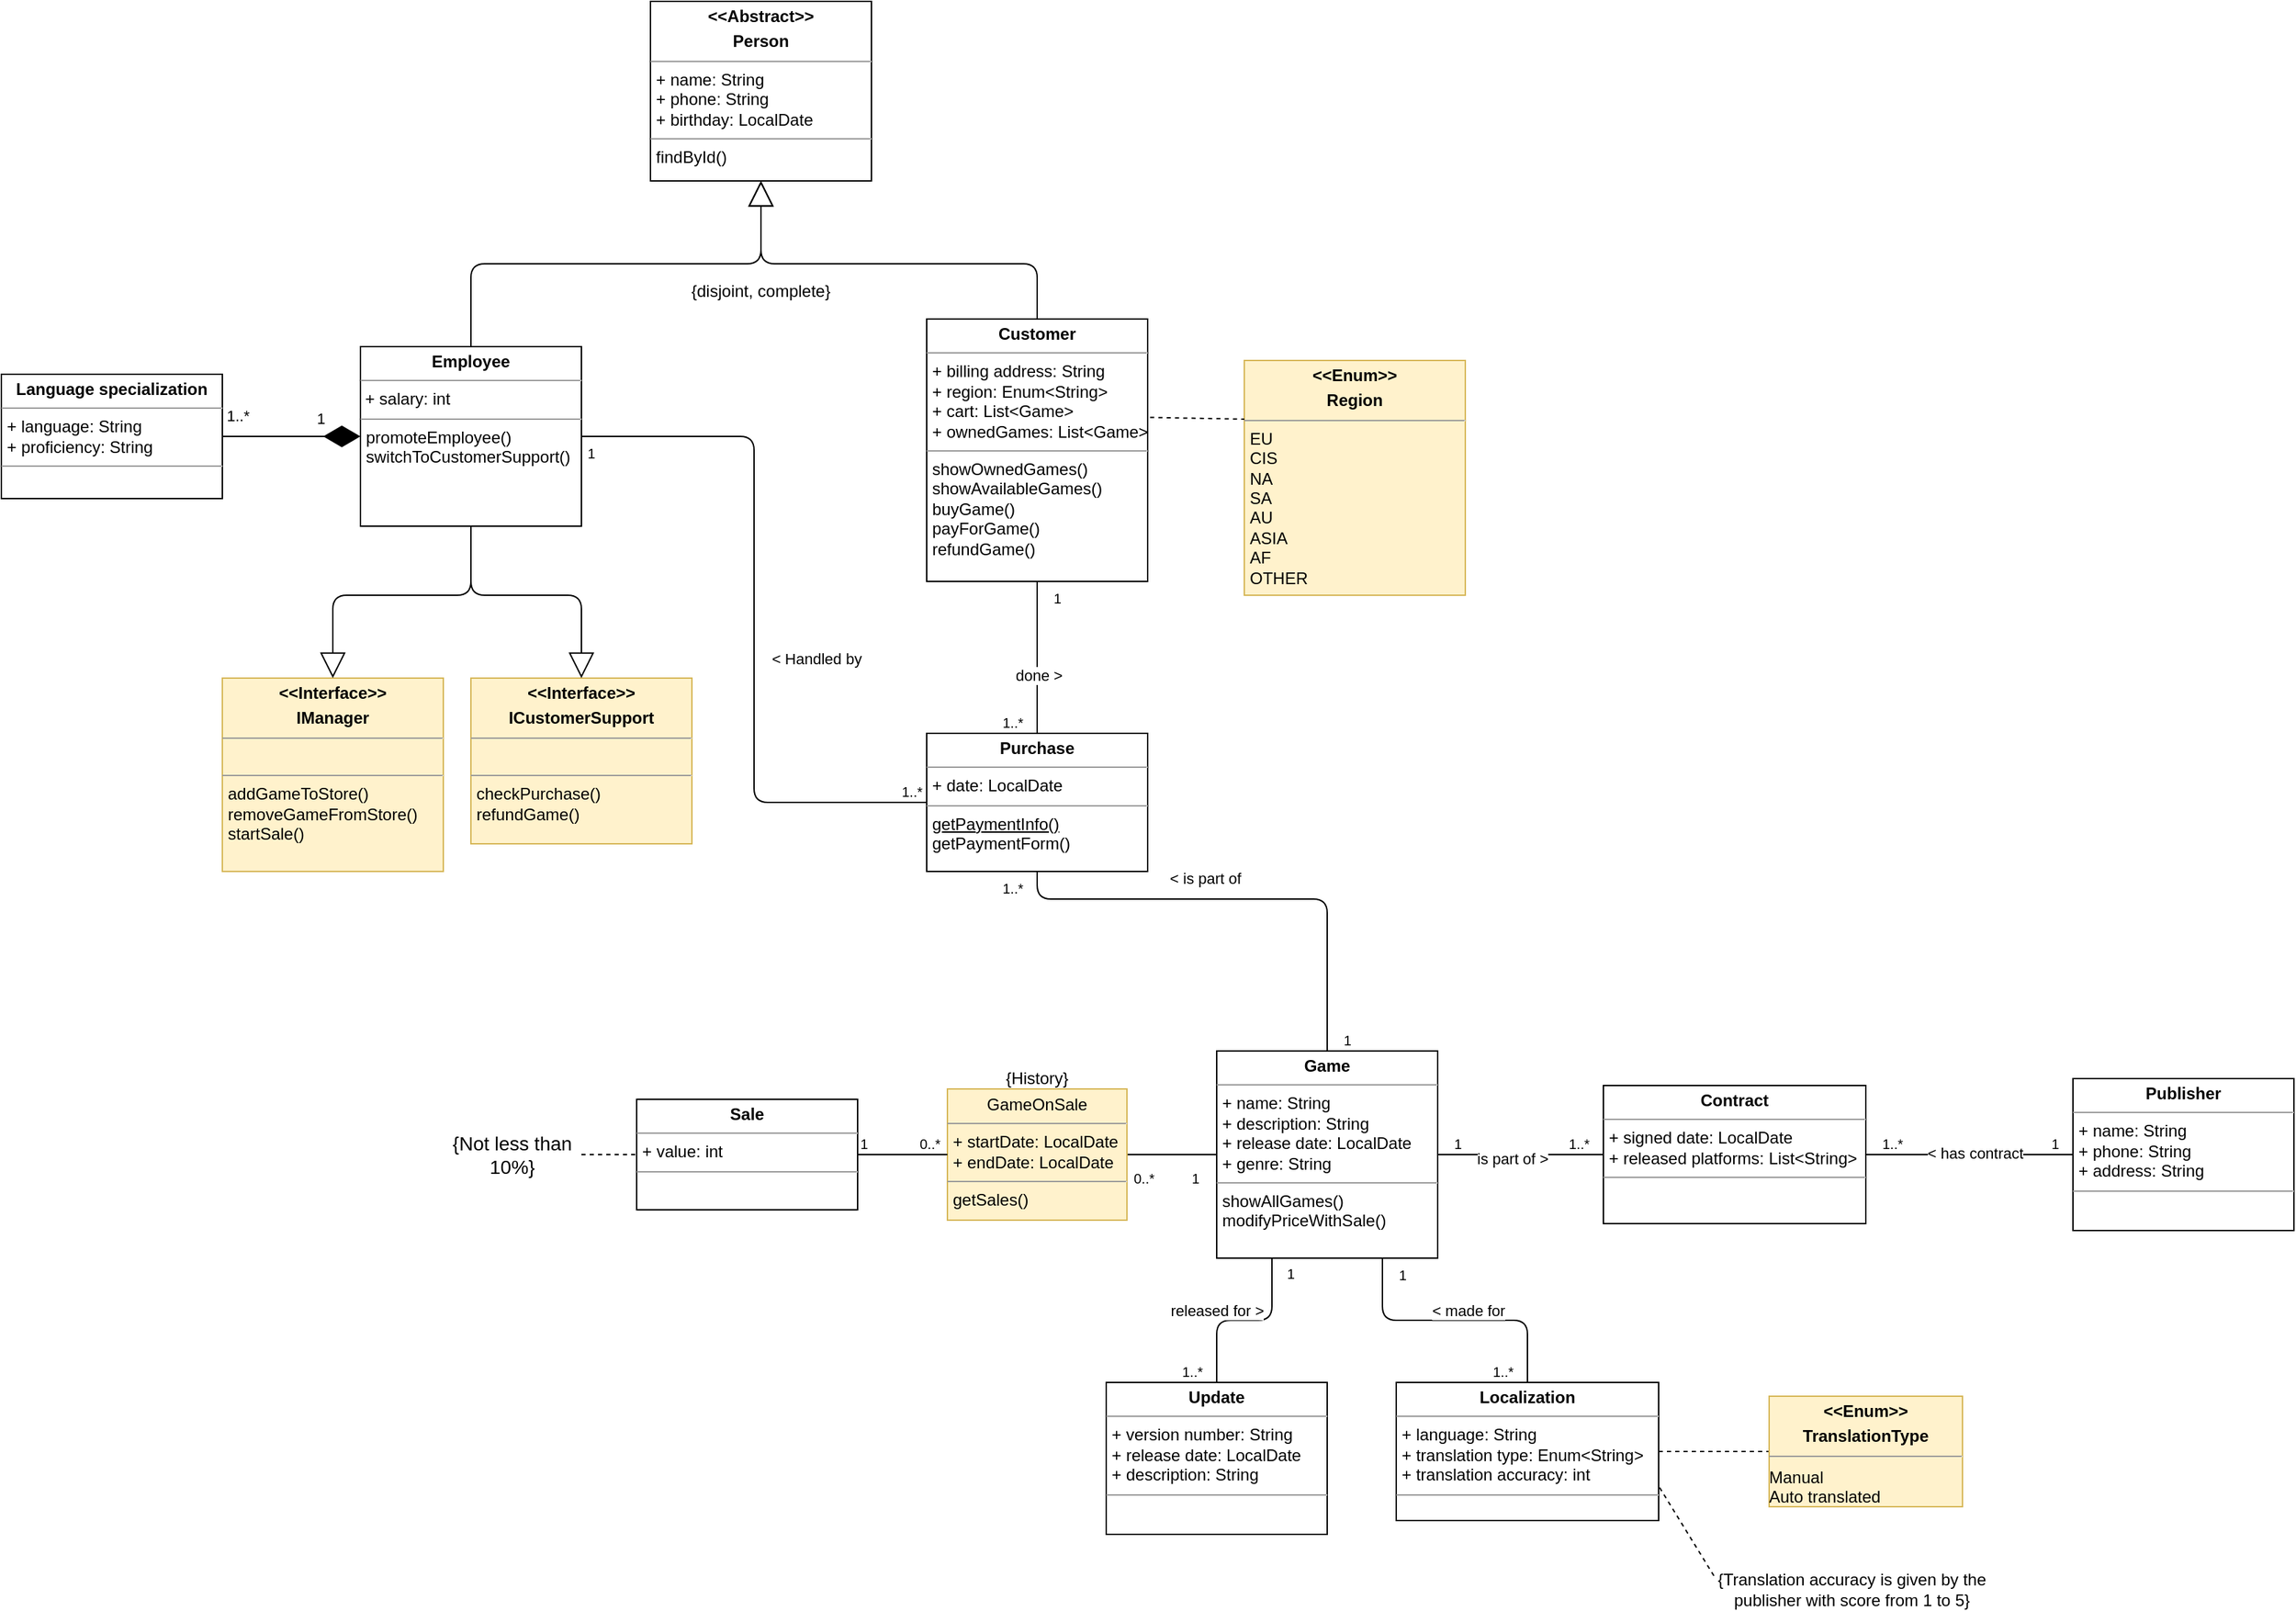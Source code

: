 <mxfile version="13.2.4" type="device" pages="10"><diagram id="7zTMk7gzY75FaHCAwiW1" name="Page-1"><mxGraphModel dx="2646" dy="1974" grid="1" gridSize="10" guides="1" tooltips="1" connect="1" arrows="1" fold="1" page="1" pageScale="1" pageWidth="850" pageHeight="1100" math="0" shadow="0"><root><mxCell id="0"/><mxCell id="1" parent="0"/><mxCell id="VbmOvjXwfbucUHMFfEOh-1" value="&lt;p style=&quot;margin: 0px ; margin-top: 4px ; text-align: center&quot;&gt;&lt;b&gt;Employee&lt;/b&gt;&lt;br&gt;&lt;/p&gt;&lt;hr size=&quot;1&quot;&gt;&lt;p style=&quot;margin: 0px ; margin-left: 4px&quot;&gt;&lt;/p&gt;&amp;nbsp;+ salary: int&lt;br&gt;&lt;hr size=&quot;1&quot;&gt;&lt;p style=&quot;margin: 0px ; margin-left: 4px&quot;&gt;&lt;span&gt;promoteEmployee()&lt;/span&gt;&lt;br&gt;&lt;/p&gt;&lt;p style=&quot;margin: 0px ; margin-left: 4px&quot;&gt;switchToCustomerSupport()&lt;/p&gt;" style="verticalAlign=top;align=left;overflow=fill;fontSize=12;fontFamily=Helvetica;html=1;" parent="1" vertex="1"><mxGeometry x="-520" y="60" width="160" height="130" as="geometry"/></mxCell><mxCell id="VbmOvjXwfbucUHMFfEOh-2" value="&lt;p style=&quot;margin: 0px ; margin-top: 4px ; text-align: center&quot;&gt;&lt;b&gt;&amp;lt;&amp;lt;Interface&amp;gt;&amp;gt;&lt;/b&gt;&lt;/p&gt;&lt;p style=&quot;margin: 0px ; margin-top: 4px ; text-align: center&quot;&gt;&lt;b&gt;IManager&lt;/b&gt;&lt;/p&gt;&lt;hr size=&quot;1&quot;&gt;&lt;p style=&quot;margin: 0px ; margin-left: 4px&quot;&gt;&lt;br&gt;&lt;/p&gt;&lt;hr size=&quot;1&quot;&gt;&lt;p style=&quot;margin: 0px ; margin-left: 4px&quot;&gt;addGameToStore()&lt;/p&gt;&lt;p style=&quot;margin: 0px ; margin-left: 4px&quot;&gt;removeGameFromStore()&lt;/p&gt;&lt;p style=&quot;margin: 0px ; margin-left: 4px&quot;&gt;startSale()&lt;/p&gt;" style="verticalAlign=top;align=left;overflow=fill;fontSize=12;fontFamily=Helvetica;html=1;fillColor=#fff2cc;strokeColor=#d6b656;" parent="1" vertex="1"><mxGeometry x="-620" y="300" width="160" height="140" as="geometry"/></mxCell><mxCell id="VbmOvjXwfbucUHMFfEOh-3" value="&lt;p style=&quot;margin: 0px ; margin-top: 4px ; text-align: center&quot;&gt;&lt;b&gt;&amp;lt;&amp;lt;Interface&amp;gt;&amp;gt;&lt;/b&gt;&lt;/p&gt;&lt;p style=&quot;margin: 0px ; margin-top: 4px ; text-align: center&quot;&gt;&lt;b&gt;ICustomerSupport&lt;/b&gt;&lt;/p&gt;&lt;hr size=&quot;1&quot;&gt;&lt;p style=&quot;margin: 0px ; margin-left: 4px&quot;&gt;&lt;br&gt;&lt;/p&gt;&lt;hr size=&quot;1&quot;&gt;&lt;p style=&quot;margin: 0px ; margin-left: 4px&quot;&gt;checkPurchase()&lt;/p&gt;&lt;p style=&quot;margin: 0px ; margin-left: 4px&quot;&gt;refundGame()&lt;/p&gt;" style="verticalAlign=top;align=left;overflow=fill;fontSize=12;fontFamily=Helvetica;html=1;fillColor=#fff2cc;strokeColor=#d6b656;" parent="1" vertex="1"><mxGeometry x="-440" y="300" width="160" height="120" as="geometry"/></mxCell><mxCell id="VbmOvjXwfbucUHMFfEOh-4" value="&lt;p style=&quot;margin: 0px ; margin-top: 4px ; text-align: center&quot;&gt;&lt;b&gt;Language specialization&lt;/b&gt;&lt;/p&gt;&lt;hr size=&quot;1&quot;&gt;&lt;p style=&quot;margin: 0px ; margin-left: 4px&quot;&gt;+ language: String&lt;/p&gt;&lt;p style=&quot;margin: 0px ; margin-left: 4px&quot;&gt;+ proficiency: String&amp;nbsp;&lt;/p&gt;&lt;hr size=&quot;1&quot;&gt;&lt;p style=&quot;margin: 0px ; margin-left: 4px&quot;&gt;&lt;br&gt;&lt;/p&gt;" style="verticalAlign=top;align=left;overflow=fill;fontSize=12;fontFamily=Helvetica;html=1;" parent="1" vertex="1"><mxGeometry x="-780" y="80" width="160" height="90" as="geometry"/></mxCell><mxCell id="VbmOvjXwfbucUHMFfEOh-5" value="&lt;p style=&quot;margin: 0px ; margin-top: 4px ; text-align: center&quot;&gt;&lt;b&gt;Game&lt;/b&gt;&lt;/p&gt;&lt;hr size=&quot;1&quot;&gt;&lt;p style=&quot;margin: 0px ; margin-left: 4px&quot;&gt;+ name: String&lt;/p&gt;&lt;p style=&quot;margin: 0px ; margin-left: 4px&quot;&gt;+ description: String&lt;/p&gt;&lt;p style=&quot;margin: 0px ; margin-left: 4px&quot;&gt;+ release date: LocalDate&lt;/p&gt;&lt;p style=&quot;margin: 0px ; margin-left: 4px&quot;&gt;+ genre: String&lt;/p&gt;&lt;hr size=&quot;1&quot;&gt;&lt;p style=&quot;margin: 0px ; margin-left: 4px&quot;&gt;showAllGames()&lt;/p&gt;&lt;p style=&quot;margin: 0px ; margin-left: 4px&quot;&gt;modifyPriceWithSale()&lt;/p&gt;" style="verticalAlign=top;align=left;overflow=fill;fontSize=12;fontFamily=Helvetica;html=1;" parent="1" vertex="1"><mxGeometry x="100" y="570" width="160" height="150" as="geometry"/></mxCell><mxCell id="VbmOvjXwfbucUHMFfEOh-6" value="&lt;p style=&quot;margin: 0px ; margin-top: 4px ; text-align: center&quot;&gt;&lt;b&gt;Update&lt;/b&gt;&lt;/p&gt;&lt;hr size=&quot;1&quot;&gt;&lt;p style=&quot;margin: 0px ; margin-left: 4px&quot;&gt;+ version number: String&lt;/p&gt;&lt;p style=&quot;margin: 0px ; margin-left: 4px&quot;&gt;+ release date: LocalDate&lt;/p&gt;&lt;p style=&quot;margin: 0px ; margin-left: 4px&quot;&gt;+ description: String&lt;/p&gt;&lt;hr size=&quot;1&quot;&gt;&lt;p style=&quot;margin: 0px ; margin-left: 4px&quot;&gt;&lt;br&gt;&lt;/p&gt;" style="verticalAlign=top;align=left;overflow=fill;fontSize=12;fontFamily=Helvetica;html=1;" parent="1" vertex="1"><mxGeometry x="20" y="810" width="160" height="110" as="geometry"/></mxCell><mxCell id="VbmOvjXwfbucUHMFfEOh-7" value="&lt;p style=&quot;margin: 0px ; margin-top: 4px ; text-align: center&quot;&gt;&lt;b&gt;Contract&lt;/b&gt;&lt;/p&gt;&lt;hr size=&quot;1&quot;&gt;&lt;p style=&quot;margin: 0px ; margin-left: 4px&quot;&gt;+ signed date: LocalDate&lt;/p&gt;&lt;p style=&quot;margin: 0px ; margin-left: 4px&quot;&gt;+ released platforms: List&amp;lt;String&amp;gt;&lt;/p&gt;&lt;hr size=&quot;1&quot;&gt;&lt;p style=&quot;margin: 0px ; margin-left: 4px&quot;&gt;&lt;br&gt;&lt;/p&gt;" style="verticalAlign=top;align=left;overflow=fill;fontSize=12;fontFamily=Helvetica;html=1;" parent="1" vertex="1"><mxGeometry x="380" y="595" width="190" height="100" as="geometry"/></mxCell><mxCell id="VbmOvjXwfbucUHMFfEOh-8" value="&lt;p style=&quot;margin: 0px ; margin-top: 4px ; text-align: center&quot;&gt;&lt;b&gt;Localization&lt;/b&gt;&lt;/p&gt;&lt;hr size=&quot;1&quot;&gt;&lt;p style=&quot;margin: 0px ; margin-left: 4px&quot;&gt;+ language: String&lt;/p&gt;&lt;p style=&quot;margin: 0px ; margin-left: 4px&quot;&gt;+ translation type: Enum&amp;lt;String&amp;gt;&lt;/p&gt;&lt;p style=&quot;margin: 0px ; margin-left: 4px&quot;&gt;+ translation accuracy: int&lt;/p&gt;&lt;hr size=&quot;1&quot;&gt;&lt;p style=&quot;margin: 0px ; margin-left: 4px&quot;&gt;&lt;br&gt;&lt;/p&gt;" style="verticalAlign=top;align=left;overflow=fill;fontSize=12;fontFamily=Helvetica;html=1;" parent="1" vertex="1"><mxGeometry x="230" y="810" width="190" height="100" as="geometry"/></mxCell><mxCell id="VbmOvjXwfbucUHMFfEOh-9" value="&lt;p style=&quot;margin: 0px ; margin-top: 4px ; text-align: center&quot;&gt;&lt;b&gt;&amp;lt;&amp;lt;Abstract&amp;gt;&amp;gt;&lt;/b&gt;&lt;/p&gt;&lt;p style=&quot;margin: 0px ; margin-top: 4px ; text-align: center&quot;&gt;&lt;b&gt;Person&lt;/b&gt;&lt;/p&gt;&lt;hr size=&quot;1&quot;&gt;&lt;p style=&quot;margin: 0px 0px 0px 4px&quot;&gt;+ name: String&lt;/p&gt;&lt;p style=&quot;margin: 0px 0px 0px 4px&quot;&gt;+ phone: String&lt;/p&gt;&lt;p style=&quot;margin: 0px 0px 0px 4px&quot;&gt;+ birthday: LocalDate&lt;/p&gt;&lt;hr size=&quot;1&quot;&gt;&lt;p style=&quot;margin: 0px ; margin-left: 4px&quot;&gt;findById()&lt;/p&gt;" style="verticalAlign=top;align=left;overflow=fill;fontSize=12;fontFamily=Helvetica;html=1;" parent="1" vertex="1"><mxGeometry x="-310" y="-190" width="160" height="130" as="geometry"/></mxCell><mxCell id="VbmOvjXwfbucUHMFfEOh-10" value="&lt;p style=&quot;margin: 0px ; margin-top: 4px ; text-align: center&quot;&gt;&lt;b&gt;Customer&lt;/b&gt;&lt;/p&gt;&lt;hr size=&quot;1&quot;&gt;&lt;p style=&quot;margin: 0px ; margin-left: 4px&quot;&gt;+ billing address: String&lt;/p&gt;&lt;p style=&quot;margin: 0px ; margin-left: 4px&quot;&gt;+ region: Enum&amp;lt;String&amp;gt;&lt;/p&gt;&lt;p style=&quot;margin: 0px ; margin-left: 4px&quot;&gt;+ cart: List&amp;lt;Game&amp;gt;&lt;/p&gt;&lt;p style=&quot;margin: 0px ; margin-left: 4px&quot;&gt;+ ownedGames: List&amp;lt;Game&amp;gt;&lt;/p&gt;&lt;hr size=&quot;1&quot;&gt;&lt;p style=&quot;margin: 0px ; margin-left: 4px&quot;&gt;&lt;span&gt;showOwnedGames()&lt;/span&gt;&lt;br&gt;&lt;/p&gt;&lt;p style=&quot;margin: 0px ; margin-left: 4px&quot;&gt;&lt;span&gt;showAvailableGames()&lt;/span&gt;&lt;/p&gt;&lt;p style=&quot;margin: 0px ; margin-left: 4px&quot;&gt;buyGame()&lt;/p&gt;&lt;p style=&quot;margin: 0px ; margin-left: 4px&quot;&gt;payForGame()&lt;/p&gt;&lt;p style=&quot;margin: 0px ; margin-left: 4px&quot;&gt;refundGame()&lt;/p&gt;" style="verticalAlign=top;align=left;overflow=fill;fontSize=12;fontFamily=Helvetica;html=1;" parent="1" vertex="1"><mxGeometry x="-110" y="40" width="160" height="190" as="geometry"/></mxCell><mxCell id="VbmOvjXwfbucUHMFfEOh-11" value="&lt;p style=&quot;margin: 0px ; margin-top: 4px ; text-align: center&quot;&gt;&lt;b&gt;Purchase&lt;/b&gt;&lt;/p&gt;&lt;hr size=&quot;1&quot;&gt;&lt;p style=&quot;margin: 0px ; margin-left: 4px&quot;&gt;+ date: LocalDate&lt;/p&gt;&lt;hr size=&quot;1&quot;&gt;&lt;p style=&quot;margin: 0px ; margin-left: 4px&quot;&gt;&lt;u&gt;getPaymentInfo()&lt;/u&gt;&lt;/p&gt;&lt;p style=&quot;margin: 0px 0px 0px 4px&quot;&gt;getPaymentForm()&lt;/p&gt;" style="verticalAlign=top;align=left;overflow=fill;fontSize=12;fontFamily=Helvetica;html=1;" parent="1" vertex="1"><mxGeometry x="-110" y="340" width="160" height="100" as="geometry"/></mxCell><mxCell id="VbmOvjXwfbucUHMFfEOh-12" value="" style="endArrow=none;html=1;edgeStyle=orthogonalEdgeStyle;exitX=0.75;exitY=1;exitDx=0;exitDy=0;entryX=0.5;entryY=0;entryDx=0;entryDy=0;" parent="1" source="VbmOvjXwfbucUHMFfEOh-5" target="VbmOvjXwfbucUHMFfEOh-8" edge="1"><mxGeometry relative="1" as="geometry"><mxPoint x="690" y="390" as="sourcePoint"/><mxPoint x="690" y="605" as="targetPoint"/></mxGeometry></mxCell><mxCell id="VbmOvjXwfbucUHMFfEOh-13" value="1" style="resizable=0;html=1;align=left;verticalAlign=bottom;labelBackgroundColor=#ffffff;fontSize=10;" parent="VbmOvjXwfbucUHMFfEOh-12" connectable="0" vertex="1"><mxGeometry x="-1" relative="1" as="geometry"><mxPoint x="10" y="20" as="offset"/></mxGeometry></mxCell><mxCell id="VbmOvjXwfbucUHMFfEOh-14" value="1..*" style="resizable=0;html=1;align=right;verticalAlign=bottom;labelBackgroundColor=#ffffff;fontSize=10;" parent="VbmOvjXwfbucUHMFfEOh-12" connectable="0" vertex="1"><mxGeometry x="1" relative="1" as="geometry"><mxPoint x="-10" as="offset"/></mxGeometry></mxCell><mxCell id="VbmOvjXwfbucUHMFfEOh-15" value="&amp;lt; made for" style="edgeLabel;html=1;align=center;verticalAlign=middle;resizable=0;points=[];" parent="VbmOvjXwfbucUHMFfEOh-12" vertex="1" connectable="0"><mxGeometry x="0.174" y="1" relative="1" as="geometry"><mxPoint x="-7.5" y="-6.5" as="offset"/></mxGeometry></mxCell><mxCell id="VbmOvjXwfbucUHMFfEOh-16" value="" style="endArrow=none;html=1;edgeStyle=orthogonalEdgeStyle;exitX=0.25;exitY=1;exitDx=0;exitDy=0;entryX=0.5;entryY=0;entryDx=0;entryDy=0;" parent="1" source="VbmOvjXwfbucUHMFfEOh-5" target="VbmOvjXwfbucUHMFfEOh-6" edge="1"><mxGeometry relative="1" as="geometry"><mxPoint x="590.64" y="391.04" as="sourcePoint"/><mxPoint x="520" y="470" as="targetPoint"/></mxGeometry></mxCell><mxCell id="VbmOvjXwfbucUHMFfEOh-17" value="1" style="resizable=0;html=1;align=left;verticalAlign=bottom;labelBackgroundColor=#ffffff;fontSize=10;" parent="VbmOvjXwfbucUHMFfEOh-16" connectable="0" vertex="1"><mxGeometry x="-1" relative="1" as="geometry"><mxPoint x="9.36" y="19.28" as="offset"/></mxGeometry></mxCell><mxCell id="VbmOvjXwfbucUHMFfEOh-18" value="1..*" style="resizable=0;html=1;align=right;verticalAlign=bottom;labelBackgroundColor=#ffffff;fontSize=10;" parent="VbmOvjXwfbucUHMFfEOh-16" connectable="0" vertex="1"><mxGeometry x="1" relative="1" as="geometry"><mxPoint x="-10" as="offset"/></mxGeometry></mxCell><mxCell id="VbmOvjXwfbucUHMFfEOh-19" value="released for &amp;gt;" style="edgeLabel;html=1;align=center;verticalAlign=middle;resizable=0;points=[];" parent="VbmOvjXwfbucUHMFfEOh-16" vertex="1" connectable="0"><mxGeometry x="-0.513" y="-29" relative="1" as="geometry"><mxPoint x="-11" y="6.0" as="offset"/></mxGeometry></mxCell><mxCell id="VbmOvjXwfbucUHMFfEOh-20" value="" style="endArrow=none;html=1;edgeStyle=orthogonalEdgeStyle;exitX=1;exitY=0.5;exitDx=0;exitDy=0;entryX=0;entryY=0.5;entryDx=0;entryDy=0;" parent="1" source="VbmOvjXwfbucUHMFfEOh-5" target="VbmOvjXwfbucUHMFfEOh-7" edge="1"><mxGeometry relative="1" as="geometry"><mxPoint x="730" y="325" as="sourcePoint"/><mxPoint x="270" y="680" as="targetPoint"/></mxGeometry></mxCell><mxCell id="VbmOvjXwfbucUHMFfEOh-21" value="1" style="resizable=0;html=1;align=left;verticalAlign=bottom;labelBackgroundColor=#ffffff;fontSize=10;" parent="VbmOvjXwfbucUHMFfEOh-20" connectable="0" vertex="1"><mxGeometry x="-1" relative="1" as="geometry"><mxPoint x="10" as="offset"/></mxGeometry></mxCell><mxCell id="VbmOvjXwfbucUHMFfEOh-22" value="1..*" style="resizable=0;html=1;align=right;verticalAlign=bottom;labelBackgroundColor=#ffffff;fontSize=10;" parent="VbmOvjXwfbucUHMFfEOh-20" connectable="0" vertex="1"><mxGeometry x="1" relative="1" as="geometry"><mxPoint x="-10" as="offset"/></mxGeometry></mxCell><mxCell id="VbmOvjXwfbucUHMFfEOh-23" value="is part of &amp;gt;" style="edgeLabel;html=1;align=center;verticalAlign=middle;resizable=0;points=[];" parent="VbmOvjXwfbucUHMFfEOh-20" vertex="1" connectable="0"><mxGeometry x="-0.257" y="-3" relative="1" as="geometry"><mxPoint x="9" as="offset"/></mxGeometry></mxCell><mxCell id="VbmOvjXwfbucUHMFfEOh-24" value="" style="endArrow=none;html=1;edgeStyle=orthogonalEdgeStyle;exitX=1;exitY=0.5;exitDx=0;exitDy=0;entryX=0;entryY=0.5;entryDx=0;entryDy=0;" parent="1" source="VbmOvjXwfbucUHMFfEOh-7" target="VbmOvjXwfbucUHMFfEOh-60" edge="1"><mxGeometry relative="1" as="geometry"><mxPoint x="970" y="325" as="sourcePoint"/><mxPoint x="640" y="650" as="targetPoint"/></mxGeometry></mxCell><mxCell id="VbmOvjXwfbucUHMFfEOh-25" value="1..*" style="resizable=0;html=1;align=left;verticalAlign=bottom;labelBackgroundColor=#ffffff;fontSize=10;" parent="VbmOvjXwfbucUHMFfEOh-24" connectable="0" vertex="1"><mxGeometry x="-1" relative="1" as="geometry"><mxPoint x="10" as="offset"/></mxGeometry></mxCell><mxCell id="VbmOvjXwfbucUHMFfEOh-26" value="1" style="resizable=0;html=1;align=right;verticalAlign=bottom;labelBackgroundColor=#ffffff;fontSize=10;" parent="VbmOvjXwfbucUHMFfEOh-24" connectable="0" vertex="1"><mxGeometry x="1" relative="1" as="geometry"><mxPoint x="-10" as="offset"/></mxGeometry></mxCell><mxCell id="VbmOvjXwfbucUHMFfEOh-27" value="&amp;lt; has contract" style="edgeLabel;html=1;align=center;verticalAlign=middle;resizable=0;points=[];" parent="VbmOvjXwfbucUHMFfEOh-24" vertex="1" connectable="0"><mxGeometry x="0.268" y="1" relative="1" as="geometry"><mxPoint x="-16" as="offset"/></mxGeometry></mxCell><mxCell id="VbmOvjXwfbucUHMFfEOh-28" value="" style="endArrow=block;endSize=16;endFill=0;html=1;exitX=0.5;exitY=1;exitDx=0;exitDy=0;entryX=0.5;entryY=0;entryDx=0;entryDy=0;" parent="1" source="VbmOvjXwfbucUHMFfEOh-1" target="VbmOvjXwfbucUHMFfEOh-2" edge="1"><mxGeometry width="160" relative="1" as="geometry"><mxPoint x="-30" y="450" as="sourcePoint"/><mxPoint x="-30" y="255" as="targetPoint"/><Array as="points"><mxPoint x="-440" y="240"/><mxPoint x="-540" y="240"/></Array></mxGeometry></mxCell><mxCell id="VbmOvjXwfbucUHMFfEOh-29" value="" style="endArrow=block;endSize=16;endFill=0;html=1;exitX=0.5;exitY=1;exitDx=0;exitDy=0;entryX=0.5;entryY=0;entryDx=0;entryDy=0;" parent="1" source="VbmOvjXwfbucUHMFfEOh-1" target="VbmOvjXwfbucUHMFfEOh-3" edge="1"><mxGeometry width="160" relative="1" as="geometry"><mxPoint x="-20" y="460" as="sourcePoint"/><mxPoint x="-300" y="220" as="targetPoint"/><Array as="points"><mxPoint x="-440" y="240"/><mxPoint x="-360" y="240"/></Array></mxGeometry></mxCell><mxCell id="VbmOvjXwfbucUHMFfEOh-30" value="" style="endArrow=diamondThin;endFill=1;endSize=24;html=1;exitX=1;exitY=0.5;exitDx=0;exitDy=0;entryX=0;entryY=0.5;entryDx=0;entryDy=0;" parent="1" source="VbmOvjXwfbucUHMFfEOh-4" target="VbmOvjXwfbucUHMFfEOh-1" edge="1"><mxGeometry width="160" relative="1" as="geometry"><mxPoint x="100" y="660" as="sourcePoint"/><mxPoint x="-520" y="93" as="targetPoint"/></mxGeometry></mxCell><mxCell id="VbmOvjXwfbucUHMFfEOh-31" value="1" style="edgeLabel;html=1;align=center;verticalAlign=middle;resizable=0;points=[];" parent="VbmOvjXwfbucUHMFfEOh-30" vertex="1" connectable="0"><mxGeometry x="0.355" relative="1" as="geometry"><mxPoint x="2.51" y="-13.65" as="offset"/></mxGeometry></mxCell><mxCell id="VbmOvjXwfbucUHMFfEOh-32" value="1..*" style="edgeLabel;html=1;align=center;verticalAlign=middle;resizable=0;points=[];" parent="VbmOvjXwfbucUHMFfEOh-30" vertex="1" connectable="0"><mxGeometry x="-0.759" y="1" relative="1" as="geometry"><mxPoint x="-1.64" y="-13.77" as="offset"/></mxGeometry></mxCell><mxCell id="VbmOvjXwfbucUHMFfEOh-33" value="" style="endArrow=block;endSize=16;endFill=0;html=1;exitX=0.5;exitY=0;exitDx=0;exitDy=0;entryX=0.5;entryY=1;entryDx=0;entryDy=0;" parent="1" source="VbmOvjXwfbucUHMFfEOh-1" target="VbmOvjXwfbucUHMFfEOh-9" edge="1"><mxGeometry width="160" relative="1" as="geometry"><mxPoint x="-420.0" y="310" as="sourcePoint"/><mxPoint x="-500.0" y="180" as="targetPoint"/><Array as="points"><mxPoint x="-440"/><mxPoint x="-230"/></Array></mxGeometry></mxCell><mxCell id="VbmOvjXwfbucUHMFfEOh-34" value="" style="endArrow=block;endSize=16;endFill=0;html=1;exitX=0.5;exitY=0;exitDx=0;exitDy=0;entryX=0.5;entryY=1;entryDx=0;entryDy=0;" parent="1" source="VbmOvjXwfbucUHMFfEOh-10" target="VbmOvjXwfbucUHMFfEOh-9" edge="1"><mxGeometry width="160" relative="1" as="geometry"><mxPoint x="-500.0" y="70" as="sourcePoint"/><mxPoint x="-220" y="-50" as="targetPoint"/><Array as="points"><mxPoint x="-30"/><mxPoint x="-230"/></Array></mxGeometry></mxCell><mxCell id="VbmOvjXwfbucUHMFfEOh-35" value="" style="endArrow=none;html=1;edgeStyle=orthogonalEdgeStyle;exitX=0.5;exitY=1;exitDx=0;exitDy=0;entryX=0.5;entryY=0;entryDx=0;entryDy=0;" parent="1" source="VbmOvjXwfbucUHMFfEOh-10" target="VbmOvjXwfbucUHMFfEOh-11" edge="1"><mxGeometry relative="1" as="geometry"><mxPoint x="580" y="230" as="sourcePoint"/><mxPoint x="30" y="210" as="targetPoint"/></mxGeometry></mxCell><mxCell id="VbmOvjXwfbucUHMFfEOh-36" value="1" style="resizable=0;html=1;align=left;verticalAlign=bottom;labelBackgroundColor=#ffffff;fontSize=10;" parent="VbmOvjXwfbucUHMFfEOh-35" connectable="0" vertex="1"><mxGeometry x="-1" relative="1" as="geometry"><mxPoint x="10" y="20" as="offset"/></mxGeometry></mxCell><mxCell id="VbmOvjXwfbucUHMFfEOh-37" value="1..*" style="resizable=0;html=1;align=right;verticalAlign=bottom;labelBackgroundColor=#ffffff;fontSize=10;" parent="VbmOvjXwfbucUHMFfEOh-35" connectable="0" vertex="1"><mxGeometry x="1" relative="1" as="geometry"><mxPoint x="-10" as="offset"/></mxGeometry></mxCell><mxCell id="VbmOvjXwfbucUHMFfEOh-38" value="done &amp;gt;" style="edgeLabel;html=1;align=center;verticalAlign=middle;resizable=0;points=[];" parent="VbmOvjXwfbucUHMFfEOh-35" vertex="1" connectable="0"><mxGeometry x="0.226" y="1" relative="1" as="geometry"><mxPoint as="offset"/></mxGeometry></mxCell><mxCell id="VbmOvjXwfbucUHMFfEOh-39" value="" style="endArrow=none;html=1;edgeStyle=orthogonalEdgeStyle;exitX=0.5;exitY=0;exitDx=0;exitDy=0;entryX=0.5;entryY=1;entryDx=0;entryDy=0;" parent="1" source="VbmOvjXwfbucUHMFfEOh-5" target="VbmOvjXwfbucUHMFfEOh-11" edge="1"><mxGeometry relative="1" as="geometry"><mxPoint x="40" y="320" as="sourcePoint"/><mxPoint x="40" y="400" as="targetPoint"/><Array as="points"><mxPoint x="180" y="460"/><mxPoint x="-30" y="460"/></Array></mxGeometry></mxCell><mxCell id="VbmOvjXwfbucUHMFfEOh-40" value="1" style="resizable=0;html=1;align=left;verticalAlign=bottom;labelBackgroundColor=#ffffff;fontSize=10;" parent="VbmOvjXwfbucUHMFfEOh-39" connectable="0" vertex="1"><mxGeometry x="-1" relative="1" as="geometry"><mxPoint x="10" as="offset"/></mxGeometry></mxCell><mxCell id="VbmOvjXwfbucUHMFfEOh-41" value="1..*" style="resizable=0;html=1;align=right;verticalAlign=bottom;labelBackgroundColor=#ffffff;fontSize=10;" parent="VbmOvjXwfbucUHMFfEOh-39" connectable="0" vertex="1"><mxGeometry x="1" relative="1" as="geometry"><mxPoint x="-10" y="20.59" as="offset"/></mxGeometry></mxCell><mxCell id="VbmOvjXwfbucUHMFfEOh-42" value="&amp;lt; is part of&amp;nbsp;" style="edgeLabel;html=1;align=center;verticalAlign=middle;resizable=0;points=[];" parent="VbmOvjXwfbucUHMFfEOh-39" vertex="1" connectable="0"><mxGeometry x="-0.202" relative="1" as="geometry"><mxPoint x="-62" y="-15" as="offset"/></mxGeometry></mxCell><mxCell id="VbmOvjXwfbucUHMFfEOh-43" value="" style="endArrow=none;html=1;edgeStyle=orthogonalEdgeStyle;exitX=0;exitY=0.5;exitDx=0;exitDy=0;entryX=1;entryY=0.5;entryDx=0;entryDy=0;" parent="1" source="VbmOvjXwfbucUHMFfEOh-11" target="VbmOvjXwfbucUHMFfEOh-1" edge="1"><mxGeometry relative="1" as="geometry"><mxPoint x="40" y="430" as="sourcePoint"/><mxPoint x="-210" y="300" as="targetPoint"/></mxGeometry></mxCell><mxCell id="VbmOvjXwfbucUHMFfEOh-44" value="1..*" style="resizable=0;html=1;align=left;verticalAlign=bottom;labelBackgroundColor=#ffffff;fontSize=10;" parent="VbmOvjXwfbucUHMFfEOh-43" connectable="0" vertex="1"><mxGeometry x="-1" relative="1" as="geometry"><mxPoint x="-20" as="offset"/></mxGeometry></mxCell><mxCell id="VbmOvjXwfbucUHMFfEOh-45" value="1" style="resizable=0;html=1;align=right;verticalAlign=bottom;labelBackgroundColor=#ffffff;fontSize=10;" parent="VbmOvjXwfbucUHMFfEOh-43" connectable="0" vertex="1"><mxGeometry x="1" relative="1" as="geometry"><mxPoint x="10" y="20.59" as="offset"/></mxGeometry></mxCell><mxCell id="VbmOvjXwfbucUHMFfEOh-46" value="&amp;lt; Handled by" style="edgeLabel;html=1;align=center;verticalAlign=middle;resizable=0;points=[];" parent="VbmOvjXwfbucUHMFfEOh-43" vertex="1" connectable="0"><mxGeometry x="-0.2" y="12" relative="1" as="geometry"><mxPoint x="57" y="-23.57" as="offset"/></mxGeometry></mxCell><mxCell id="VbmOvjXwfbucUHMFfEOh-47" value="&lt;p style=&quot;margin: 0px ; margin-top: 4px ; text-align: center&quot;&gt;&lt;b&gt;Sale&lt;/b&gt;&lt;/p&gt;&lt;hr size=&quot;1&quot;&gt;&lt;p style=&quot;margin: 0px ; margin-left: 4px&quot;&gt;&lt;span&gt;+ value: int&lt;/span&gt;&lt;br&gt;&lt;/p&gt;&lt;hr size=&quot;1&quot;&gt;&lt;p style=&quot;margin: 0px ; margin-left: 4px&quot;&gt;&lt;br&gt;&lt;/p&gt;" style="verticalAlign=top;align=left;overflow=fill;fontSize=12;fontFamily=Helvetica;html=1;" parent="1" vertex="1"><mxGeometry x="-320" y="605" width="160" height="80" as="geometry"/></mxCell><mxCell id="VbmOvjXwfbucUHMFfEOh-48" value="" style="endArrow=none;html=1;edgeStyle=orthogonalEdgeStyle;exitX=0;exitY=0.5;exitDx=0;exitDy=0;entryX=1;entryY=0.5;entryDx=0;entryDy=0;" parent="1" source="VbmOvjXwfbucUHMFfEOh-5" target="VbmOvjXwfbucUHMFfEOh-52" edge="1"><mxGeometry relative="1" as="geometry"><mxPoint x="110" y="720" as="sourcePoint"/><mxPoint x="50" y="660" as="targetPoint"/></mxGeometry></mxCell><mxCell id="VbmOvjXwfbucUHMFfEOh-49" value="1" style="resizable=0;html=1;align=left;verticalAlign=bottom;labelBackgroundColor=#ffffff;fontSize=10;" parent="VbmOvjXwfbucUHMFfEOh-48" connectable="0" vertex="1"><mxGeometry x="-1" relative="1" as="geometry"><mxPoint x="-20" y="25" as="offset"/></mxGeometry></mxCell><mxCell id="VbmOvjXwfbucUHMFfEOh-50" value="0..*" style="resizable=0;html=1;align=right;verticalAlign=bottom;labelBackgroundColor=#ffffff;fontSize=10;" parent="VbmOvjXwfbucUHMFfEOh-48" connectable="0" vertex="1"><mxGeometry x="1" relative="1" as="geometry"><mxPoint x="20.59" y="25" as="offset"/></mxGeometry></mxCell><mxCell id="VbmOvjXwfbucUHMFfEOh-52" value="&lt;p style=&quot;margin: 0px ; margin-top: 4px ; text-align: center&quot;&gt;GameOnSale&lt;/p&gt;&lt;hr size=&quot;1&quot;&gt;&lt;p style=&quot;margin: 0px ; margin-left: 4px&quot;&gt;&lt;span&gt;+ startDate: LocalDate&lt;/span&gt;&lt;br&gt;&lt;/p&gt;&lt;p style=&quot;margin: 0px ; margin-left: 4px&quot;&gt;&lt;span&gt;+ endDate: LocalDate&lt;/span&gt;&lt;/p&gt;&lt;hr size=&quot;1&quot;&gt;&lt;p style=&quot;margin: 0px 0px 0px 4px&quot;&gt;getSales()&lt;/p&gt;&lt;p style=&quot;margin: 0px 0px 0px 4px&quot;&gt;&lt;br&gt;&lt;/p&gt;" style="verticalAlign=top;align=left;overflow=fill;fontSize=12;fontFamily=Helvetica;html=1;fillColor=#fff2cc;strokeColor=#d6b656;" parent="1" vertex="1"><mxGeometry x="-95" y="597.5" width="130" height="95" as="geometry"/></mxCell><mxCell id="VbmOvjXwfbucUHMFfEOh-54" value="" style="endArrow=none;dashed=1;html=1;entryX=0;entryY=0.5;entryDx=0;entryDy=0;exitX=1;exitY=0.5;exitDx=0;exitDy=0;" parent="1" source="VbmOvjXwfbucUHMFfEOh-55" target="VbmOvjXwfbucUHMFfEOh-47" edge="1"><mxGeometry width="50" height="50" relative="1" as="geometry"><mxPoint x="-280" y="645" as="sourcePoint"/><mxPoint x="-210" y="710" as="targetPoint"/><Array as="points"><mxPoint x="-330" y="645"/></Array></mxGeometry></mxCell><mxCell id="VbmOvjXwfbucUHMFfEOh-55" value="&lt;font style=&quot;font-size: 14px&quot;&gt;{Not less than 10%}&lt;/font&gt;" style="text;html=1;strokeColor=none;fillColor=none;align=center;verticalAlign=middle;whiteSpace=wrap;rounded=0;" parent="1" vertex="1"><mxGeometry x="-460" y="635" width="100" height="20" as="geometry"/></mxCell><mxCell id="VbmOvjXwfbucUHMFfEOh-56" value="" style="endArrow=none;dashed=1;html=1;entryX=0;entryY=0.5;entryDx=0;entryDy=0;" parent="1" target="VbmOvjXwfbucUHMFfEOh-66" edge="1"><mxGeometry width="50" height="50" relative="1" as="geometry"><mxPoint x="420" y="860" as="sourcePoint"/><mxPoint x="470" y="860" as="targetPoint"/></mxGeometry></mxCell><mxCell id="VbmOvjXwfbucUHMFfEOh-59" value="{disjoint, complete}" style="text;html=1;strokeColor=none;fillColor=none;align=center;verticalAlign=middle;whiteSpace=wrap;rounded=0;" parent="1" vertex="1"><mxGeometry x="-295" y="10" width="130" height="20" as="geometry"/></mxCell><mxCell id="VbmOvjXwfbucUHMFfEOh-60" value="&lt;p style=&quot;margin: 0px ; margin-top: 4px ; text-align: center&quot;&gt;&lt;b&gt;Publisher&lt;/b&gt;&lt;/p&gt;&lt;hr size=&quot;1&quot;&gt;&lt;p style=&quot;margin: 0px ; margin-left: 4px&quot;&gt;+ name: String&lt;/p&gt;&lt;p style=&quot;margin: 0px ; margin-left: 4px&quot;&gt;+ phone: String&lt;/p&gt;&lt;p style=&quot;margin: 0px ; margin-left: 4px&quot;&gt;+ address: String&lt;/p&gt;&lt;hr size=&quot;1&quot;&gt;&lt;p style=&quot;margin: 0px ; margin-left: 4px&quot;&gt;&lt;br&gt;&lt;/p&gt;" style="verticalAlign=top;align=left;overflow=fill;fontSize=12;fontFamily=Helvetica;html=1;" parent="1" vertex="1"><mxGeometry x="720" y="590" width="160" height="110" as="geometry"/></mxCell><mxCell id="VbmOvjXwfbucUHMFfEOh-66" value="&lt;p style=&quot;margin: 0px ; margin-top: 4px ; text-align: center&quot;&gt;&lt;b&gt;&amp;lt;&amp;lt;Enum&amp;gt;&amp;gt;&lt;/b&gt;&lt;/p&gt;&lt;p style=&quot;margin: 0px ; margin-top: 4px ; text-align: center&quot;&gt;&lt;b&gt;TranslationType&lt;/b&gt;&lt;/p&gt;&lt;hr size=&quot;1&quot;&gt;&lt;div style=&quot;height: 2px&quot;&gt;&lt;/div&gt;Manual&lt;br&gt;Auto translated" style="verticalAlign=top;align=left;overflow=fill;fontSize=12;fontFamily=Helvetica;html=1;fillColor=#fff2cc;strokeColor=#d6b656;" parent="1" vertex="1"><mxGeometry x="500" y="820" width="140" height="80" as="geometry"/></mxCell><mxCell id="VbmOvjXwfbucUHMFfEOh-68" value="" style="endArrow=none;html=1;edgeStyle=orthogonalEdgeStyle;exitX=1;exitY=0.5;exitDx=0;exitDy=0;entryX=0;entryY=0.5;entryDx=0;entryDy=0;" parent="1" source="VbmOvjXwfbucUHMFfEOh-47" target="VbmOvjXwfbucUHMFfEOh-52" edge="1"><mxGeometry relative="1" as="geometry"><mxPoint x="-160" y="710" as="sourcePoint"/><mxPoint y="710" as="targetPoint"/></mxGeometry></mxCell><mxCell id="VbmOvjXwfbucUHMFfEOh-69" value="1" style="resizable=0;html=1;align=left;verticalAlign=bottom;labelBackgroundColor=#ffffff;fontSize=10;" parent="VbmOvjXwfbucUHMFfEOh-68" connectable="0" vertex="1"><mxGeometry x="-1" relative="1" as="geometry"/></mxCell><mxCell id="VbmOvjXwfbucUHMFfEOh-70" value="0..*" style="resizable=0;html=1;align=right;verticalAlign=bottom;labelBackgroundColor=#ffffff;fontSize=10;" parent="VbmOvjXwfbucUHMFfEOh-68" connectable="0" vertex="1"><mxGeometry x="1" relative="1" as="geometry"><mxPoint x="-5" as="offset"/></mxGeometry></mxCell><mxCell id="VbmOvjXwfbucUHMFfEOh-71" value="{History}" style="text;html=1;strokeColor=none;fillColor=none;align=center;verticalAlign=middle;whiteSpace=wrap;rounded=0;" parent="1" vertex="1"><mxGeometry x="-50" y="580" width="40" height="20" as="geometry"/></mxCell><mxCell id="VbmOvjXwfbucUHMFfEOh-72" value="&lt;p style=&quot;margin: 0px ; margin-top: 4px ; text-align: center&quot;&gt;&lt;b&gt;&amp;lt;&amp;lt;Enum&amp;gt;&amp;gt;&lt;/b&gt;&lt;/p&gt;&lt;p style=&quot;margin: 0px ; margin-top: 4px ; text-align: center&quot;&gt;&lt;b&gt;Region&lt;/b&gt;&lt;/p&gt;&lt;hr size=&quot;1&quot;&gt;&lt;p style=&quot;margin: 0px ; margin-left: 4px&quot;&gt;EU&lt;/p&gt;&lt;p style=&quot;margin: 0px ; margin-left: 4px&quot;&gt;CIS&lt;/p&gt;&lt;p style=&quot;margin: 0px ; margin-left: 4px&quot;&gt;NA&lt;/p&gt;&lt;p style=&quot;margin: 0px ; margin-left: 4px&quot;&gt;SA&lt;/p&gt;&lt;p style=&quot;margin: 0px ; margin-left: 4px&quot;&gt;AU&lt;/p&gt;&lt;p style=&quot;margin: 0px ; margin-left: 4px&quot;&gt;ASIA&lt;/p&gt;&lt;p style=&quot;margin: 0px ; margin-left: 4px&quot;&gt;AF&lt;/p&gt;&lt;p style=&quot;margin: 0px ; margin-left: 4px&quot;&gt;OTHER&lt;/p&gt;&lt;p style=&quot;margin: 0px ; margin-left: 4px&quot;&gt;&lt;br&gt;&lt;/p&gt;" style="verticalAlign=top;align=left;overflow=fill;fontSize=12;fontFamily=Helvetica;html=1;fillColor=#fff2cc;strokeColor=#d6b656;" parent="1" vertex="1"><mxGeometry x="120" y="70" width="160" height="170" as="geometry"/></mxCell><mxCell id="VbmOvjXwfbucUHMFfEOh-76" value="" style="endArrow=none;dashed=1;html=1;entryX=0;entryY=0.25;entryDx=0;entryDy=0;exitX=1.011;exitY=0.375;exitDx=0;exitDy=0;exitPerimeter=0;" parent="1" source="VbmOvjXwfbucUHMFfEOh-10" target="VbmOvjXwfbucUHMFfEOh-72" edge="1"><mxGeometry width="50" height="50" relative="1" as="geometry"><mxPoint x="70" y="150" as="sourcePoint"/><mxPoint x="130" y="150" as="targetPoint"/></mxGeometry></mxCell><mxCell id="LYG_Ok9-KMVECWZE4C7D-5" value="" style="endArrow=none;dashed=1;html=1;entryX=1;entryY=0.75;entryDx=0;entryDy=0;" edge="1" parent="1" target="VbmOvjXwfbucUHMFfEOh-8"><mxGeometry width="50" height="50" relative="1" as="geometry"><mxPoint x="460" y="950" as="sourcePoint"/><mxPoint x="440" y="880" as="targetPoint"/></mxGeometry></mxCell><mxCell id="LYG_Ok9-KMVECWZE4C7D-6" value="{Translation accuracy is given by the publisher with score from 1 to 5}" style="text;html=1;strokeColor=none;fillColor=none;align=center;verticalAlign=middle;whiteSpace=wrap;rounded=0;shadow=0;glass=0;comic=0;" vertex="1" parent="1"><mxGeometry x="460" y="950" width="200" height="20" as="geometry"/></mxCell></root></mxGraphModel></diagram><diagram id="9FHnFksQPVFI6ImmtB_1" name="Page-2"><mxGraphModel dx="898" dy="437" grid="1" gridSize="10" guides="1" tooltips="1" connect="1" arrows="1" fold="1" page="1" pageScale="1" pageWidth="850" pageHeight="1100" math="0" shadow="0"><root><mxCell id="rtBGdyVeyablPLDZVeXm-0"/><mxCell id="rtBGdyVeyablPLDZVeXm-1" parent="rtBGdyVeyablPLDZVeXm-0"/><mxCell id="rtBGdyVeyablPLDZVeXm-2" value="Customer" style="shape=umlActor;verticalLabelPosition=bottom;labelBackgroundColor=#ffffff;verticalAlign=top;html=1;outlineConnect=0;" parent="rtBGdyVeyablPLDZVeXm-1" vertex="1"><mxGeometry x="60" y="440" width="30" height="60" as="geometry"/></mxCell><mxCell id="rtBGdyVeyablPLDZVeXm-3" value="Log in" style="ellipse;whiteSpace=wrap;html=1;" parent="rtBGdyVeyablPLDZVeXm-1" vertex="1"><mxGeometry x="160" y="290" width="120" height="80" as="geometry"/></mxCell><mxCell id="rtBGdyVeyablPLDZVeXm-4" value="Access list of stored games" style="ellipse;whiteSpace=wrap;html=1;" parent="rtBGdyVeyablPLDZVeXm-1" vertex="1"><mxGeometry x="160" y="400" width="120" height="80" as="geometry"/></mxCell><mxCell id="rtBGdyVeyablPLDZVeXm-5" value="Buy a game" style="ellipse;whiteSpace=wrap;html=1;" parent="rtBGdyVeyablPLDZVeXm-1" vertex="1"><mxGeometry x="160" y="510" width="120" height="80" as="geometry"/></mxCell><mxCell id="rtBGdyVeyablPLDZVeXm-6" value="Look at available sales" style="ellipse;whiteSpace=wrap;html=1;" parent="rtBGdyVeyablPLDZVeXm-1" vertex="1"><mxGeometry x="160" y="620" width="120" height="80" as="geometry"/></mxCell><mxCell id="rtBGdyVeyablPLDZVeXm-7" value="Customer support" style="shape=umlActor;verticalLabelPosition=bottom;labelBackgroundColor=#ffffff;verticalAlign=top;html=1;outlineConnect=0;" parent="rtBGdyVeyablPLDZVeXm-1" vertex="1"><mxGeometry x="720" y="600" width="30" height="60" as="geometry"/></mxCell><mxCell id="rtBGdyVeyablPLDZVeXm-8" value="Employee" style="shape=umlActor;verticalLabelPosition=bottom;labelBackgroundColor=#ffffff;verticalAlign=top;html=1;outlineConnect=0;" parent="rtBGdyVeyablPLDZVeXm-1" vertex="1"><mxGeometry x="720" y="290" width="30" height="60" as="geometry"/></mxCell><mxCell id="rtBGdyVeyablPLDZVeXm-9" value="Log in" style="ellipse;whiteSpace=wrap;html=1;" parent="rtBGdyVeyablPLDZVeXm-1" vertex="1"><mxGeometry x="510" y="190" width="120" height="80" as="geometry"/></mxCell><mxCell id="rtBGdyVeyablPLDZVeXm-10" value="Access list of all available games" style="ellipse;whiteSpace=wrap;html=1;" parent="rtBGdyVeyablPLDZVeXm-1" vertex="1"><mxGeometry x="510" y="280" width="120" height="80" as="geometry"/></mxCell><mxCell id="rtBGdyVeyablPLDZVeXm-11" value="Access information about customer" style="ellipse;whiteSpace=wrap;html=1;" parent="rtBGdyVeyablPLDZVeXm-1" vertex="1"><mxGeometry x="510" y="370" width="120" height="80" as="geometry"/></mxCell><mxCell id="rtBGdyVeyablPLDZVeXm-12" value="Reply to customer requests" style="ellipse;whiteSpace=wrap;html=1;" parent="rtBGdyVeyablPLDZVeXm-1" vertex="1"><mxGeometry x="540" y="580" width="120" height="80" as="geometry"/></mxCell><mxCell id="rtBGdyVeyablPLDZVeXm-13" value="Request refund of a game" style="ellipse;whiteSpace=wrap;html=1;" parent="rtBGdyVeyablPLDZVeXm-1" vertex="1"><mxGeometry x="360" y="400" width="120" height="80" as="geometry"/></mxCell><mxCell id="rtBGdyVeyablPLDZVeXm-14" style="edgeStyle=orthogonalEdgeStyle;rounded=0;orthogonalLoop=1;jettySize=auto;html=1;exitX=0.5;exitY=1;exitDx=0;exitDy=0;" parent="rtBGdyVeyablPLDZVeXm-1" source="rtBGdyVeyablPLDZVeXm-11" target="rtBGdyVeyablPLDZVeXm-11" edge="1"><mxGeometry relative="1" as="geometry"/></mxCell><mxCell id="rtBGdyVeyablPLDZVeXm-15" value="&amp;lt;&amp;lt;extends&amp;gt;&amp;gt;" style="endArrow=open;endSize=12;dashed=1;html=1;exitX=0;exitY=0.5;exitDx=0;exitDy=0;entryX=1;entryY=0.5;entryDx=0;entryDy=0;" parent="rtBGdyVeyablPLDZVeXm-1" source="rtBGdyVeyablPLDZVeXm-13" target="rtBGdyVeyablPLDZVeXm-4" edge="1"><mxGeometry width="160" relative="1" as="geometry"><mxPoint x="330" y="520" as="sourcePoint"/><mxPoint x="490" y="520" as="targetPoint"/></mxGeometry></mxCell><mxCell id="rtBGdyVeyablPLDZVeXm-16" value="" style="endArrow=none;html=1;entryX=0;entryY=0.333;entryDx=0;entryDy=0;entryPerimeter=0;exitX=1;exitY=0.5;exitDx=0;exitDy=0;" parent="rtBGdyVeyablPLDZVeXm-1" source="rtBGdyVeyablPLDZVeXm-9" target="rtBGdyVeyablPLDZVeXm-8" edge="1"><mxGeometry width="50" height="50" relative="1" as="geometry"><mxPoint x="670" y="440" as="sourcePoint"/><mxPoint x="720" y="390" as="targetPoint"/></mxGeometry></mxCell><mxCell id="rtBGdyVeyablPLDZVeXm-17" value="" style="endArrow=none;html=1;entryX=0;entryY=0.333;entryDx=0;entryDy=0;entryPerimeter=0;exitX=1;exitY=0.5;exitDx=0;exitDy=0;" parent="rtBGdyVeyablPLDZVeXm-1" source="rtBGdyVeyablPLDZVeXm-10" target="rtBGdyVeyablPLDZVeXm-8" edge="1"><mxGeometry width="50" height="50" relative="1" as="geometry"><mxPoint x="640" y="370" as="sourcePoint"/><mxPoint x="690" y="320" as="targetPoint"/></mxGeometry></mxCell><mxCell id="rtBGdyVeyablPLDZVeXm-18" value="" style="endArrow=none;html=1;exitX=1;exitY=0.5;exitDx=0;exitDy=0;" parent="rtBGdyVeyablPLDZVeXm-1" source="rtBGdyVeyablPLDZVeXm-11" edge="1"><mxGeometry width="50" height="50" relative="1" as="geometry"><mxPoint x="650" y="400" as="sourcePoint"/><mxPoint x="720" y="310" as="targetPoint"/></mxGeometry></mxCell><mxCell id="rtBGdyVeyablPLDZVeXm-19" value="" style="endArrow=none;html=1;entryX=0;entryY=0.333;entryDx=0;entryDy=0;entryPerimeter=0;exitX=1;exitY=0.5;exitDx=0;exitDy=0;" parent="rtBGdyVeyablPLDZVeXm-1" source="rtBGdyVeyablPLDZVeXm-12" target="rtBGdyVeyablPLDZVeXm-7" edge="1"><mxGeometry width="50" height="50" relative="1" as="geometry"><mxPoint x="660" y="480" as="sourcePoint"/><mxPoint x="710" y="430" as="targetPoint"/></mxGeometry></mxCell><mxCell id="rtBGdyVeyablPLDZVeXm-20" value="" style="endArrow=classic;html=1;exitX=0.5;exitY=0;exitDx=0;exitDy=0;exitPerimeter=0;" parent="rtBGdyVeyablPLDZVeXm-1" source="rtBGdyVeyablPLDZVeXm-7" target="rtBGdyVeyablPLDZVeXm-8" edge="1"><mxGeometry width="50" height="50" relative="1" as="geometry"><mxPoint x="680" y="510" as="sourcePoint"/><mxPoint x="730" y="460" as="targetPoint"/></mxGeometry></mxCell><mxCell id="rtBGdyVeyablPLDZVeXm-21" value="Refund a game" style="ellipse;whiteSpace=wrap;html=1;" parent="rtBGdyVeyablPLDZVeXm-1" vertex="1"><mxGeometry x="340" y="520" width="120" height="80" as="geometry"/></mxCell><mxCell id="rtBGdyVeyablPLDZVeXm-22" value="&amp;lt;&amp;lt;extends&amp;gt;&amp;gt;" style="endArrow=open;endSize=12;dashed=1;html=1;exitX=1;exitY=0.5;exitDx=0;exitDy=0;entryX=0;entryY=0;entryDx=0;entryDy=0;" parent="rtBGdyVeyablPLDZVeXm-1" source="rtBGdyVeyablPLDZVeXm-21" target="rtBGdyVeyablPLDZVeXm-12" edge="1"><mxGeometry width="160" relative="1" as="geometry"><mxPoint x="300.0" y="530" as="sourcePoint"/><mxPoint x="220.0" y="530" as="targetPoint"/></mxGeometry></mxCell><mxCell id="rtBGdyVeyablPLDZVeXm-23" value="Confirm the purchase" style="ellipse;whiteSpace=wrap;html=1;" parent="rtBGdyVeyablPLDZVeXm-1" vertex="1"><mxGeometry x="340" y="630" width="120" height="80" as="geometry"/></mxCell><mxCell id="rtBGdyVeyablPLDZVeXm-24" value="&amp;lt;&amp;lt;extends&amp;gt;&amp;gt;" style="endArrow=open;endSize=12;dashed=1;html=1;exitX=1;exitY=0.5;exitDx=0;exitDy=0;entryX=0;entryY=1;entryDx=0;entryDy=0;" parent="rtBGdyVeyablPLDZVeXm-1" source="rtBGdyVeyablPLDZVeXm-23" target="rtBGdyVeyablPLDZVeXm-12" edge="1"><mxGeometry width="160" relative="1" as="geometry"><mxPoint x="470.0" y="550" as="sourcePoint"/><mxPoint x="587.574" y="601.716" as="targetPoint"/></mxGeometry></mxCell><mxCell id="rtBGdyVeyablPLDZVeXm-25" value="" style="endArrow=none;html=1;entryX=0;entryY=0.5;entryDx=0;entryDy=0;exitX=1;exitY=0.333;exitDx=0;exitDy=0;exitPerimeter=0;" parent="rtBGdyVeyablPLDZVeXm-1" source="rtBGdyVeyablPLDZVeXm-2" target="rtBGdyVeyablPLDZVeXm-4" edge="1"><mxGeometry width="50" height="50" relative="1" as="geometry"><mxPoint x="80" y="590" as="sourcePoint"/><mxPoint x="130" y="540" as="targetPoint"/></mxGeometry></mxCell><mxCell id="rtBGdyVeyablPLDZVeXm-26" value="" style="endArrow=none;html=1;entryX=0;entryY=0.5;entryDx=0;entryDy=0;exitX=1;exitY=0.333;exitDx=0;exitDy=0;exitPerimeter=0;" parent="rtBGdyVeyablPLDZVeXm-1" source="rtBGdyVeyablPLDZVeXm-2" target="rtBGdyVeyablPLDZVeXm-3" edge="1"><mxGeometry width="50" height="50" relative="1" as="geometry"><mxPoint x="100" y="410" as="sourcePoint"/><mxPoint x="150" y="360" as="targetPoint"/></mxGeometry></mxCell><mxCell id="rtBGdyVeyablPLDZVeXm-27" value="" style="endArrow=none;html=1;entryX=0;entryY=0.5;entryDx=0;entryDy=0;exitX=1;exitY=0.333;exitDx=0;exitDy=0;exitPerimeter=0;" parent="rtBGdyVeyablPLDZVeXm-1" source="rtBGdyVeyablPLDZVeXm-2" target="rtBGdyVeyablPLDZVeXm-5" edge="1"><mxGeometry width="50" height="50" relative="1" as="geometry"><mxPoint x="90" y="630" as="sourcePoint"/><mxPoint x="140" y="580" as="targetPoint"/></mxGeometry></mxCell><mxCell id="rtBGdyVeyablPLDZVeXm-28" value="" style="endArrow=none;html=1;entryX=0;entryY=0.5;entryDx=0;entryDy=0;exitX=1;exitY=0.333;exitDx=0;exitDy=0;exitPerimeter=0;" parent="rtBGdyVeyablPLDZVeXm-1" source="rtBGdyVeyablPLDZVeXm-2" target="rtBGdyVeyablPLDZVeXm-6" edge="1"><mxGeometry width="50" height="50" relative="1" as="geometry"><mxPoint x="80" y="660" as="sourcePoint"/><mxPoint x="130" y="610" as="targetPoint"/></mxGeometry></mxCell><mxCell id="rtBGdyVeyablPLDZVeXm-29" value="" style="endArrow=classic;html=1;entryX=1;entryY=0.333;entryDx=0;entryDy=0;entryPerimeter=0;exitX=1;exitY=0.333;exitDx=0;exitDy=0;exitPerimeter=0;" parent="rtBGdyVeyablPLDZVeXm-1" source="rtBGdyVeyablPLDZVeXm-30" target="rtBGdyVeyablPLDZVeXm-8" edge="1"><mxGeometry width="50" height="50" relative="1" as="geometry"><mxPoint x="780" y="780" as="sourcePoint"/><mxPoint x="890" y="440" as="targetPoint"/><Array as="points"><mxPoint x="800" y="790"/><mxPoint x="800" y="310"/></Array></mxGeometry></mxCell><mxCell id="rtBGdyVeyablPLDZVeXm-30" value="Manager" style="shape=umlActor;verticalLabelPosition=bottom;labelBackgroundColor=#ffffff;verticalAlign=top;html=1;outlineConnect=0;" parent="rtBGdyVeyablPLDZVeXm-1" vertex="1"><mxGeometry x="720" y="770" width="30" height="60" as="geometry"/></mxCell><mxCell id="rtBGdyVeyablPLDZVeXm-31" value="Contact a publisher" style="ellipse;whiteSpace=wrap;html=1;" parent="rtBGdyVeyablPLDZVeXm-1" vertex="1"><mxGeometry x="540" y="740" width="120" height="80" as="geometry"/></mxCell><mxCell id="rtBGdyVeyablPLDZVeXm-32" value="&amp;lt;&amp;lt;extends&amp;gt;&amp;gt;" style="endArrow=open;endSize=12;dashed=1;html=1;entryX=0;entryY=0.5;entryDx=0;entryDy=0;exitX=1;exitY=0.5;exitDx=0;exitDy=0;" parent="rtBGdyVeyablPLDZVeXm-1" source="rtBGdyVeyablPLDZVeXm-33" target="rtBGdyVeyablPLDZVeXm-31" edge="1"><mxGeometry width="160" relative="1" as="geometry"><mxPoint x="430" y="780" as="sourcePoint"/><mxPoint x="420" y="780" as="targetPoint"/></mxGeometry></mxCell><mxCell id="rtBGdyVeyablPLDZVeXm-33" value="Add new game to the store" style="ellipse;whiteSpace=wrap;html=1;" parent="rtBGdyVeyablPLDZVeXm-1" vertex="1"><mxGeometry x="330" y="740" width="120" height="80" as="geometry"/></mxCell><mxCell id="rtBGdyVeyablPLDZVeXm-34" value="Start a sale" style="ellipse;whiteSpace=wrap;html=1;" parent="rtBGdyVeyablPLDZVeXm-1" vertex="1"><mxGeometry x="540" y="930" width="120" height="80" as="geometry"/></mxCell><mxCell id="rtBGdyVeyablPLDZVeXm-35" value="Remove game from the store" style="ellipse;whiteSpace=wrap;html=1;" parent="rtBGdyVeyablPLDZVeXm-1" vertex="1"><mxGeometry x="540" y="830" width="120" height="80" as="geometry"/></mxCell><mxCell id="rtBGdyVeyablPLDZVeXm-36" value="Notify a publisher" style="ellipse;whiteSpace=wrap;html=1;" parent="rtBGdyVeyablPLDZVeXm-1" vertex="1"><mxGeometry x="330" y="830" width="120" height="80" as="geometry"/></mxCell><mxCell id="rtBGdyVeyablPLDZVeXm-37" value="&amp;lt;&amp;lt;includes&amp;gt;&amp;gt;" style="endArrow=open;endSize=12;dashed=1;html=1;entryX=1;entryY=0.5;entryDx=0;entryDy=0;exitX=0;exitY=0.5;exitDx=0;exitDy=0;" parent="rtBGdyVeyablPLDZVeXm-1" source="rtBGdyVeyablPLDZVeXm-35" target="rtBGdyVeyablPLDZVeXm-36" edge="1"><mxGeometry width="160" relative="1" as="geometry"><mxPoint x="460" y="790.0" as="sourcePoint"/><mxPoint x="550" y="790.0" as="targetPoint"/></mxGeometry></mxCell><mxCell id="rtBGdyVeyablPLDZVeXm-38" value="" style="endArrow=none;html=1;entryX=0;entryY=0.333;entryDx=0;entryDy=0;entryPerimeter=0;exitX=1;exitY=0.5;exitDx=0;exitDy=0;" parent="rtBGdyVeyablPLDZVeXm-1" source="rtBGdyVeyablPLDZVeXm-31" target="rtBGdyVeyablPLDZVeXm-30" edge="1"><mxGeometry width="50" height="50" relative="1" as="geometry"><mxPoint x="670" y="770" as="sourcePoint"/><mxPoint x="720" y="720" as="targetPoint"/></mxGeometry></mxCell><mxCell id="rtBGdyVeyablPLDZVeXm-39" value="" style="endArrow=none;html=1;entryX=0;entryY=0.333;entryDx=0;entryDy=0;entryPerimeter=0;exitX=1;exitY=0.5;exitDx=0;exitDy=0;" parent="rtBGdyVeyablPLDZVeXm-1" source="rtBGdyVeyablPLDZVeXm-35" target="rtBGdyVeyablPLDZVeXm-30" edge="1"><mxGeometry width="50" height="50" relative="1" as="geometry"><mxPoint x="620" y="930" as="sourcePoint"/><mxPoint x="670" y="880" as="targetPoint"/></mxGeometry></mxCell><mxCell id="rtBGdyVeyablPLDZVeXm-40" value="" style="endArrow=none;html=1;entryX=0;entryY=0.333;entryDx=0;entryDy=0;entryPerimeter=0;exitX=1;exitY=0.5;exitDx=0;exitDy=0;" parent="rtBGdyVeyablPLDZVeXm-1" source="rtBGdyVeyablPLDZVeXm-34" target="rtBGdyVeyablPLDZVeXm-30" edge="1"><mxGeometry width="50" height="50" relative="1" as="geometry"><mxPoint x="680" y="920" as="sourcePoint"/><mxPoint x="730" y="870" as="targetPoint"/></mxGeometry></mxCell><mxCell id="rtBGdyVeyablPLDZVeXm-41" value="Game store" style="shape=umlFrame;whiteSpace=wrap;html=1;" parent="rtBGdyVeyablPLDZVeXm-1" vertex="1"><mxGeometry x="120" y="150" width="580" height="920" as="geometry"/></mxCell><mxCell id="rtBGdyVeyablPLDZVeXm-42" value="&amp;lt;&amp;lt;Abstract&amp;gt;&amp;gt;" style="text;html=1;strokeColor=none;fillColor=none;align=center;verticalAlign=middle;whiteSpace=wrap;rounded=0;" parent="rtBGdyVeyablPLDZVeXm-1" vertex="1"><mxGeometry x="715" y="270" width="40" height="20" as="geometry"/></mxCell></root></mxGraphModel></diagram><diagram id="7D_CRVQ-VbfETfkGQKSG" name="Page-3"><mxGraphModel dx="898" dy="437" grid="1" gridSize="10" guides="1" tooltips="1" connect="1" arrows="1" fold="1" page="1" pageScale="1" pageWidth="850" pageHeight="1100" math="0" shadow="0"><root><mxCell id="FV6zjAMxL2EdZC4Kbm9J-0"/><mxCell id="FV6zjAMxL2EdZC4Kbm9J-1" parent="FV6zjAMxL2EdZC4Kbm9J-0"/><mxCell id="rvb5X3fxAvDhnCqth6pI-12" value="Customer" style="swimlane;whiteSpace=wrap" parent="FV6zjAMxL2EdZC4Kbm9J-1" vertex="1"><mxGeometry x="120" y="60" width="280" height="1020" as="geometry"/></mxCell><mxCell id="FV6zjAMxL2EdZC4Kbm9J-2" value="" style="ellipse;html=1;shape=startState;fillColor=#000000;strokeColor=#ff0000;" parent="rvb5X3fxAvDhnCqth6pI-12" vertex="1"><mxGeometry x="110" y="50" width="30" height="30" as="geometry"/></mxCell><mxCell id="dvZIgWIFUKStTNAWqljp-0" value="Add game to the cart" style="rounded=1;whiteSpace=wrap;html=1;arcSize=40;fontColor=#000000;fillColor=#ffffc0;strokeColor=#ff0000;" parent="rvb5X3fxAvDhnCqth6pI-12" vertex="1"><mxGeometry x="65" y="130" width="120" height="40" as="geometry"/></mxCell><mxCell id="FV6zjAMxL2EdZC4Kbm9J-3" value="" style="edgeStyle=orthogonalEdgeStyle;html=1;verticalAlign=bottom;endArrow=open;endSize=8;strokeColor=#ff0000;entryX=0.5;entryY=0;entryDx=0;entryDy=0;" parent="rvb5X3fxAvDhnCqth6pI-12" source="FV6zjAMxL2EdZC4Kbm9J-2" target="dvZIgWIFUKStTNAWqljp-0" edge="1"><mxGeometry relative="1" as="geometry"><mxPoint x="105" y="50" as="targetPoint"/></mxGeometry></mxCell><mxCell id="rvb5X3fxAvDhnCqth6pI-32" value="Choose to pay for the cart" style="rounded=1;whiteSpace=wrap;html=1;arcSize=40;fontColor=#000000;fillColor=#ffffc0;strokeColor=#ff0000;" parent="rvb5X3fxAvDhnCqth6pI-12" vertex="1"><mxGeometry x="65" y="230" width="120" height="40" as="geometry"/></mxCell><mxCell id="dvZIgWIFUKStTNAWqljp-1" value="" style="edgeStyle=orthogonalEdgeStyle;html=1;verticalAlign=bottom;endArrow=open;endSize=8;strokeColor=#ff0000;entryX=0.5;entryY=0;entryDx=0;entryDy=0;" parent="rvb5X3fxAvDhnCqth6pI-12" source="dvZIgWIFUKStTNAWqljp-0" target="rvb5X3fxAvDhnCqth6pI-32" edge="1"><mxGeometry relative="1" as="geometry"><mxPoint x="125" y="220" as="targetPoint"/></mxGeometry></mxCell><mxCell id="rvb5X3fxAvDhnCqth6pI-42" value="Fill the form" style="rounded=1;whiteSpace=wrap;html=1;arcSize=40;fontColor=#000000;fillColor=#ffffc0;strokeColor=#ff0000;" parent="rvb5X3fxAvDhnCqth6pI-12" vertex="1"><mxGeometry x="72.5" y="360" width="120" height="40" as="geometry"/></mxCell><mxCell id="rvb5X3fxAvDhnCqth6pI-43" value="" style="edgeStyle=orthogonalEdgeStyle;html=1;verticalAlign=bottom;endArrow=open;endSize=8;strokeColor=#ff0000;entryX=0.5;entryY=0;entryDx=0;entryDy=0;" parent="rvb5X3fxAvDhnCqth6pI-12" source="rvb5X3fxAvDhnCqth6pI-42" target="rvb5X3fxAvDhnCqth6pI-44" edge="1"><mxGeometry relative="1" as="geometry"><mxPoint x="147.5" y="430" as="targetPoint"/></mxGeometry></mxCell><mxCell id="rvb5X3fxAvDhnCqth6pI-44" value="Choose to finish the payment" style="rounded=1;whiteSpace=wrap;html=1;arcSize=40;fontColor=#000000;fillColor=#ffffc0;strokeColor=#ff0000;" parent="rvb5X3fxAvDhnCqth6pI-12" vertex="1"><mxGeometry x="72.5" y="440" width="120" height="40" as="geometry"/></mxCell><mxCell id="rvb5X3fxAvDhnCqth6pI-48" value="Confirm the data" style="rounded=1;whiteSpace=wrap;html=1;arcSize=40;fontColor=#000000;fillColor=#ffffc0;strokeColor=#ff0000;" parent="rvb5X3fxAvDhnCqth6pI-12" vertex="1"><mxGeometry x="72.5" y="550" width="120" height="40" as="geometry"/></mxCell><mxCell id="rvb5X3fxAvDhnCqth6pI-24" value="Application" style="swimlane;whiteSpace=wrap;startSize=23;" parent="FV6zjAMxL2EdZC4Kbm9J-1" vertex="1"><mxGeometry x="400" y="60" width="280" height="1020" as="geometry"/></mxCell><mxCell id="rvb5X3fxAvDhnCqth6pI-40" value="Ask for credit card information" style="rounded=1;whiteSpace=wrap;html=1;arcSize=40;fontColor=#000000;fillColor=#ffffc0;strokeColor=#ff0000;" parent="rvb5X3fxAvDhnCqth6pI-24" vertex="1"><mxGeometry x="80" y="300" width="120" height="40" as="geometry"/></mxCell><mxCell id="rvb5X3fxAvDhnCqth6pI-46" value="Show the dialog that shows customer information for confirmation" style="rounded=1;whiteSpace=wrap;html=1;arcSize=40;fontColor=#000000;fillColor=#ffffc0;strokeColor=#ff0000;" parent="rvb5X3fxAvDhnCqth6pI-24" vertex="1"><mxGeometry x="82.5" y="460" width="130" height="60" as="geometry"/></mxCell><mxCell id="rvb5X3fxAvDhnCqth6pI-50" value="Send purchase order" style="rounded=1;whiteSpace=wrap;html=1;arcSize=40;fontColor=#000000;fillColor=#ffffc0;strokeColor=#ff0000;" parent="rvb5X3fxAvDhnCqth6pI-24" vertex="1"><mxGeometry x="87.5" y="600" width="120" height="40" as="geometry"/></mxCell><mxCell id="rvb5X3fxAvDhnCqth6pI-56" value="Show order status" style="rounded=1;whiteSpace=wrap;html=1;arcSize=40;fontColor=#000000;fillColor=#ffffc0;strokeColor=#ff0000;" parent="rvb5X3fxAvDhnCqth6pI-24" vertex="1"><mxGeometry x="87.5" y="710" width="120" height="40" as="geometry"/></mxCell><mxCell id="rvb5X3fxAvDhnCqth6pI-57" value="" style="edgeStyle=orthogonalEdgeStyle;html=1;verticalAlign=bottom;endArrow=open;endSize=8;strokeColor=#ff0000;entryX=0.5;entryY=0;entryDx=0;entryDy=0;" parent="rvb5X3fxAvDhnCqth6pI-24" source="rvb5X3fxAvDhnCqth6pI-56" target="rvb5X3fxAvDhnCqth6pI-58" edge="1"><mxGeometry relative="1" as="geometry"><mxPoint x="147.5" y="880" as="targetPoint"/></mxGeometry></mxCell><mxCell id="rvb5X3fxAvDhnCqth6pI-58" value="" style="ellipse;html=1;shape=endState;fillColor=#000000;strokeColor=#ff0000;" parent="rvb5X3fxAvDhnCqth6pI-24" vertex="1"><mxGeometry x="132.5" y="790" width="30" height="30" as="geometry"/></mxCell><mxCell id="rvb5X3fxAvDhnCqth6pI-28" value="Customer support" style="swimlane;whiteSpace=wrap" parent="FV6zjAMxL2EdZC4Kbm9J-1" vertex="1"><mxGeometry x="680" y="60" width="280" height="1020" as="geometry"/></mxCell><mxCell id="rvb5X3fxAvDhnCqth6pI-54" value="USE CASE&lt;br&gt;&quot;Confirm purcase&quot;" style="rounded=1;whiteSpace=wrap;html=1;arcSize=40;fontColor=#000000;fillColor=#ffffc0;strokeColor=#ff0000;" parent="rvb5X3fxAvDhnCqth6pI-28" vertex="1"><mxGeometry x="87.5" y="660" width="120" height="40" as="geometry"/></mxCell><mxCell id="rvb5X3fxAvDhnCqth6pI-33" value="" style="edgeStyle=orthogonalEdgeStyle;html=1;verticalAlign=bottom;endArrow=open;endSize=8;strokeColor=#ff0000;entryX=0.5;entryY=0;entryDx=0;entryDy=0;" parent="FV6zjAMxL2EdZC4Kbm9J-1" source="rvb5X3fxAvDhnCqth6pI-32" target="rvb5X3fxAvDhnCqth6pI-40" edge="1"><mxGeometry relative="1" as="geometry"><mxPoint x="480" y="340" as="targetPoint"/></mxGeometry></mxCell><mxCell id="rvb5X3fxAvDhnCqth6pI-35" value="" style="edgeStyle=orthogonalEdgeStyle;html=1;verticalAlign=bottom;endArrow=open;endSize=8;strokeColor=#ff0000;entryX=1;entryY=0.5;entryDx=0;entryDy=0;exitX=0.5;exitY=1;exitDx=0;exitDy=0;" parent="FV6zjAMxL2EdZC4Kbm9J-1" edge="1"><mxGeometry relative="1" as="geometry"><mxPoint x="305" y="410" as="targetPoint"/></mxGeometry></mxCell><mxCell id="rvb5X3fxAvDhnCqth6pI-41" value="" style="edgeStyle=orthogonalEdgeStyle;html=1;verticalAlign=bottom;endArrow=open;endSize=8;strokeColor=#ff0000;entryX=1;entryY=0.5;entryDx=0;entryDy=0;exitX=0.5;exitY=1;exitDx=0;exitDy=0;" parent="FV6zjAMxL2EdZC4Kbm9J-1" source="rvb5X3fxAvDhnCqth6pI-40" target="rvb5X3fxAvDhnCqth6pI-42" edge="1"><mxGeometry relative="1" as="geometry"><mxPoint x="547.5" y="420" as="targetPoint"/></mxGeometry></mxCell><mxCell id="rvb5X3fxAvDhnCqth6pI-45" value="" style="edgeStyle=orthogonalEdgeStyle;html=1;verticalAlign=bottom;endArrow=open;endSize=8;strokeColor=#ff0000;entryX=0;entryY=0.5;entryDx=0;entryDy=0;" parent="FV6zjAMxL2EdZC4Kbm9J-1" source="rvb5X3fxAvDhnCqth6pI-44" target="rvb5X3fxAvDhnCqth6pI-46" edge="1"><mxGeometry relative="1" as="geometry"><mxPoint x="457.5" y="550" as="targetPoint"/></mxGeometry></mxCell><mxCell id="rvb5X3fxAvDhnCqth6pI-47" value="" style="edgeStyle=orthogonalEdgeStyle;html=1;verticalAlign=bottom;endArrow=open;endSize=8;strokeColor=#ff0000;entryX=1;entryY=0.5;entryDx=0;entryDy=0;exitX=0.5;exitY=1;exitDx=0;exitDy=0;" parent="FV6zjAMxL2EdZC4Kbm9J-1" source="rvb5X3fxAvDhnCqth6pI-46" target="rvb5X3fxAvDhnCqth6pI-48" edge="1"><mxGeometry relative="1" as="geometry"><mxPoint x="547.5" y="620" as="targetPoint"/></mxGeometry></mxCell><mxCell id="rvb5X3fxAvDhnCqth6pI-49" value="" style="edgeStyle=orthogonalEdgeStyle;html=1;verticalAlign=bottom;endArrow=open;endSize=8;strokeColor=#ff0000;entryX=0;entryY=0.5;entryDx=0;entryDy=0;exitX=0.5;exitY=1;exitDx=0;exitDy=0;" parent="FV6zjAMxL2EdZC4Kbm9J-1" source="rvb5X3fxAvDhnCqth6pI-48" target="rvb5X3fxAvDhnCqth6pI-50" edge="1"><mxGeometry relative="1" as="geometry"><mxPoint x="252.5" y="720" as="targetPoint"/></mxGeometry></mxCell><mxCell id="rvb5X3fxAvDhnCqth6pI-51" value="" style="edgeStyle=orthogonalEdgeStyle;html=1;verticalAlign=bottom;endArrow=open;endSize=8;strokeColor=#ff0000;entryX=0.5;entryY=0;entryDx=0;entryDy=0;" parent="FV6zjAMxL2EdZC4Kbm9J-1" source="rvb5X3fxAvDhnCqth6pI-50" target="rvb5X3fxAvDhnCqth6pI-54" edge="1"><mxGeometry relative="1" as="geometry"><mxPoint x="807.5" y="710" as="targetPoint"/></mxGeometry></mxCell><mxCell id="rvb5X3fxAvDhnCqth6pI-55" value="" style="edgeStyle=orthogonalEdgeStyle;html=1;verticalAlign=bottom;endArrow=open;endSize=8;strokeColor=#ff0000;entryX=1;entryY=0.5;entryDx=0;entryDy=0;" parent="FV6zjAMxL2EdZC4Kbm9J-1" source="rvb5X3fxAvDhnCqth6pI-54" target="rvb5X3fxAvDhnCqth6pI-56" edge="1"><mxGeometry relative="1" as="geometry"><mxPoint x="867.5" y="850" as="targetPoint"/></mxGeometry></mxCell></root></mxGraphModel></diagram><diagram id="18z3sAcRH_39pbpCf-FM" name="Page-4"><mxGraphModel dx="1283" dy="624" grid="1" gridSize="10" guides="1" tooltips="1" connect="1" arrows="1" fold="1" page="1" pageScale="1" pageWidth="850" pageHeight="1100" math="0" shadow="0"><root><mxCell id="iWsCox2JlxJsrIeXjLa0-0"/><mxCell id="iWsCox2JlxJsrIeXjLa0-1" parent="iWsCox2JlxJsrIeXjLa0-0"/><mxCell id="_dR_KgbI_dqChkps1R-V-13" value="" style="edgeStyle=orthogonalEdgeStyle;rounded=0;orthogonalLoop=1;jettySize=auto;html=1;" parent="iWsCox2JlxJsrIeXjLa0-1" source="_dR_KgbI_dqChkps1R-V-0" target="_dR_KgbI_dqChkps1R-V-12" edge="1"><mxGeometry relative="1" as="geometry"/></mxCell><mxCell id="HvYYpdguafZ_ImJLMGoV-8" value="Customer inputs data" style="edgeLabel;html=1;align=center;verticalAlign=middle;resizable=0;points=[];" vertex="1" connectable="0" parent="_dR_KgbI_dqChkps1R-V-13"><mxGeometry x="0.273" y="1" relative="1" as="geometry"><mxPoint x="-20" y="-9" as="offset"/></mxGeometry></mxCell><mxCell id="_dR_KgbI_dqChkps1R-V-0" value="Created" style="shape=rect;rounded=1;html=1;whiteSpace=wrap;align=center;" parent="iWsCox2JlxJsrIeXjLa0-1" vertex="1"><mxGeometry x="150" y="90" width="100" height="40" as="geometry"/></mxCell><mxCell id="HvYYpdguafZ_ImJLMGoV-1" value="" style="edgeStyle=orthogonalEdgeStyle;rounded=0;orthogonalLoop=1;jettySize=auto;html=1;" edge="1" parent="iWsCox2JlxJsrIeXjLa0-1" source="_dR_KgbI_dqChkps1R-V-12" target="HvYYpdguafZ_ImJLMGoV-0"><mxGeometry relative="1" as="geometry"/></mxCell><mxCell id="HvYYpdguafZ_ImJLMGoV-4" value="Customer verifies data" style="edgeLabel;html=1;align=center;verticalAlign=middle;resizable=0;points=[];" vertex="1" connectable="0" parent="HvYYpdguafZ_ImJLMGoV-1"><mxGeometry x="-0.19" y="3" relative="1" as="geometry"><mxPoint x="9.17" y="-7" as="offset"/></mxGeometry></mxCell><mxCell id="_dR_KgbI_dqChkps1R-V-12" value="Purchase info initialized" style="shape=rect;rounded=1;html=1;whiteSpace=wrap;align=center;" parent="iWsCox2JlxJsrIeXjLa0-1" vertex="1"><mxGeometry x="375" y="90" width="100" height="40" as="geometry"/></mxCell><mxCell id="HvYYpdguafZ_ImJLMGoV-10" value="" style="edgeStyle=orthogonalEdgeStyle;rounded=0;orthogonalLoop=1;jettySize=auto;html=1;entryX=0.75;entryY=1;entryDx=0;entryDy=0;exitX=0.25;exitY=1;exitDx=0;exitDy=0;" edge="1" parent="iWsCox2JlxJsrIeXjLa0-1" source="HvYYpdguafZ_ImJLMGoV-0" target="_dR_KgbI_dqChkps1R-V-0"><mxGeometry relative="1" as="geometry"><mxPoint x="660" y="210" as="targetPoint"/></mxGeometry></mxCell><mxCell id="HvYYpdguafZ_ImJLMGoV-11" value="[Failed] / Retry data input" style="edgeLabel;html=1;align=center;verticalAlign=middle;resizable=0;points=[];" vertex="1" connectable="0" parent="HvYYpdguafZ_ImJLMGoV-10"><mxGeometry x="-0.25" relative="1" as="geometry"><mxPoint x="-36.67" y="10" as="offset"/></mxGeometry></mxCell><mxCell id="jXt72xSxIABqtgD7Gi1G-1" value="" style="edgeStyle=orthogonalEdgeStyle;rounded=0;orthogonalLoop=1;jettySize=auto;html=1;" edge="1" parent="iWsCox2JlxJsrIeXjLa0-1" source="HvYYpdguafZ_ImJLMGoV-0" target="jXt72xSxIABqtgD7Gi1G-0"><mxGeometry relative="1" as="geometry"/></mxCell><mxCell id="jXt72xSxIABqtgD7Gi1G-2" value="[Successful]&amp;nbsp; / send to customer support" style="edgeLabel;html=1;align=center;verticalAlign=middle;resizable=0;points=[];" vertex="1" connectable="0" parent="jXt72xSxIABqtgD7Gi1G-1"><mxGeometry x="-0.272" y="3" relative="1" as="geometry"><mxPoint y="16.67" as="offset"/></mxGeometry></mxCell><mxCell id="HvYYpdguafZ_ImJLMGoV-0" value="Data verification" style="shape=rect;rounded=1;html=1;whiteSpace=wrap;align=center;" vertex="1" parent="iWsCox2JlxJsrIeXjLa0-1"><mxGeometry x="610" y="90" width="100" height="40" as="geometry"/></mxCell><mxCell id="jXt72xSxIABqtgD7Gi1G-4" value="" style="edgeStyle=orthogonalEdgeStyle;rounded=0;orthogonalLoop=1;jettySize=auto;html=1;" edge="1" parent="iWsCox2JlxJsrIeXjLa0-1" source="jXt72xSxIABqtgD7Gi1G-0" target="jXt72xSxIABqtgD7Gi1G-3"><mxGeometry relative="1" as="geometry"/></mxCell><mxCell id="jXt72xSxIABqtgD7Gi1G-5" value="[Failed] / Cancel purchase" style="edgeLabel;html=1;align=center;verticalAlign=middle;resizable=0;points=[];" vertex="1" connectable="0" parent="jXt72xSxIABqtgD7Gi1G-4"><mxGeometry x="-0.143" y="-19" relative="1" as="geometry"><mxPoint x="21" y="19" as="offset"/></mxGeometry></mxCell><mxCell id="jXt72xSxIABqtgD7Gi1G-7" value="" style="edgeStyle=orthogonalEdgeStyle;rounded=0;orthogonalLoop=1;jettySize=auto;html=1;" edge="1" parent="iWsCox2JlxJsrIeXjLa0-1" source="jXt72xSxIABqtgD7Gi1G-0" target="jXt72xSxIABqtgD7Gi1G-6"><mxGeometry relative="1" as="geometry"/></mxCell><mxCell id="jXt72xSxIABqtgD7Gi1G-8" value="[Success] / Finish purchase" style="edgeLabel;html=1;align=center;verticalAlign=middle;resizable=0;points=[];" vertex="1" connectable="0" parent="jXt72xSxIABqtgD7Gi1G-7"><mxGeometry x="-0.238" y="44" relative="1" as="geometry"><mxPoint x="-44" y="44" as="offset"/></mxGeometry></mxCell><mxCell id="jXt72xSxIABqtgD7Gi1G-0" value="Verification by customer support" style="shape=rect;rounded=1;html=1;whiteSpace=wrap;align=center;" vertex="1" parent="iWsCox2JlxJsrIeXjLa0-1"><mxGeometry x="610" y="270" width="100" height="40" as="geometry"/></mxCell><mxCell id="jXt72xSxIABqtgD7Gi1G-11" value="" style="edgeStyle=orthogonalEdgeStyle;rounded=0;orthogonalLoop=1;jettySize=auto;html=1;entryX=0;entryY=0.5;entryDx=0;entryDy=0;entryPerimeter=0;" edge="1" parent="iWsCox2JlxJsrIeXjLa0-1" source="jXt72xSxIABqtgD7Gi1G-6" target="jXt72xSxIABqtgD7Gi1G-9"><mxGeometry relative="1" as="geometry"><mxPoint x="530" y="540.0" as="targetPoint"/></mxGeometry></mxCell><mxCell id="jXt72xSxIABqtgD7Gi1G-6" value="Approved" style="shape=rect;rounded=1;html=1;whiteSpace=wrap;align=center;" vertex="1" parent="iWsCox2JlxJsrIeXjLa0-1"><mxGeometry x="480" y="420" width="100" height="40" as="geometry"/></mxCell><mxCell id="jXt72xSxIABqtgD7Gi1G-13" value="" style="edgeStyle=orthogonalEdgeStyle;rounded=0;orthogonalLoop=1;jettySize=auto;html=1;entryX=1;entryY=0.5;entryDx=0;entryDy=0;entryPerimeter=0;" edge="1" parent="iWsCox2JlxJsrIeXjLa0-1" source="jXt72xSxIABqtgD7Gi1G-3" target="jXt72xSxIABqtgD7Gi1G-9"><mxGeometry relative="1" as="geometry"><mxPoint x="770" y="540.0" as="targetPoint"/></mxGeometry></mxCell><mxCell id="jXt72xSxIABqtgD7Gi1G-3" value="Cancelled" style="shape=rect;rounded=1;html=1;whiteSpace=wrap;align=center;" vertex="1" parent="iWsCox2JlxJsrIeXjLa0-1"><mxGeometry x="720" y="420" width="100" height="40" as="geometry"/></mxCell><mxCell id="_dR_KgbI_dqChkps1R-V-11" value="" style="edgeStyle=orthogonalEdgeStyle;rounded=0;orthogonalLoop=1;jettySize=auto;html=1;" parent="iWsCox2JlxJsrIeXjLa0-1" source="_dR_KgbI_dqChkps1R-V-7" target="_dR_KgbI_dqChkps1R-V-0" edge="1"><mxGeometry relative="1" as="geometry"/></mxCell><mxCell id="_dR_KgbI_dqChkps1R-V-7" value="" style="shape=ellipse;html=1;fillColor=#000000;verticalLabelPosition=bottom;labelBackgroundColor=#ffffff;verticalAlign=top;" parent="iWsCox2JlxJsrIeXjLa0-1" vertex="1"><mxGeometry x="50" y="100" width="20" height="20" as="geometry"/></mxCell><mxCell id="jXt72xSxIABqtgD7Gi1G-9" value="" style="shape=mxgraph.sysml.actFinal;html=1;verticalLabelPosition=bottom;labelBackgroundColor=#ffffff;verticalAlign=top;" vertex="1" parent="iWsCox2JlxJsrIeXjLa0-1"><mxGeometry x="640" y="510" width="40" height="40" as="geometry"/></mxCell></root></mxGraphModel></diagram><diagram id="3STz-qk_TmF2-rVWHsvF" name="Page-5"><mxGraphModel dx="898" dy="482" grid="1" gridSize="10" guides="1" tooltips="1" connect="1" arrows="1" fold="1" page="1" pageScale="1" pageWidth="850" pageHeight="1100" math="0" shadow="0"><root><mxCell id="p4NyaRGYssZ09KKh9fUJ-0"/><mxCell id="p4NyaRGYssZ09KKh9fUJ-1" parent="p4NyaRGYssZ09KKh9fUJ-0"/><mxCell id="p4NyaRGYssZ09KKh9fUJ-5" value="Customer" style="shape=umlLifeline;participant=umlActor;perimeter=lifelinePerimeter;whiteSpace=wrap;html=1;container=1;collapsible=0;recursiveResize=0;verticalAlign=top;spacingTop=36;labelBackgroundColor=#ffffff;outlineConnect=0;" parent="p4NyaRGYssZ09KKh9fUJ-1" vertex="1"><mxGeometry x="60" y="50" width="20" height="740" as="geometry"/></mxCell><mxCell id="p4NyaRGYssZ09KKh9fUJ-7" value="" style="html=1;points=[];perimeter=orthogonalPerimeter;" parent="p4NyaRGYssZ09KKh9fUJ-1" vertex="1"><mxGeometry x="65" y="130" width="10" height="600" as="geometry"/></mxCell><mxCell id="p4NyaRGYssZ09KKh9fUJ-9" value="App" style="shape=umlLifeline;perimeter=lifelinePerimeter;whiteSpace=wrap;html=1;container=1;collapsible=0;recursiveResize=0;outlineConnect=0;" parent="p4NyaRGYssZ09KKh9fUJ-1" vertex="1"><mxGeometry x="200" y="50" width="100" height="740" as="geometry"/></mxCell><mxCell id="p4NyaRGYssZ09KKh9fUJ-10" value="" style="html=1;points=[];perimeter=orthogonalPerimeter;" parent="p4NyaRGYssZ09KKh9fUJ-9" vertex="1"><mxGeometry x="45" y="90" width="10" height="580" as="geometry"/></mxCell><mxCell id="p4NyaRGYssZ09KKh9fUJ-11" value="" style="endArrow=classic;html=1;entryX=-0.026;entryY=-0.001;entryDx=0;entryDy=0;entryPerimeter=0;" parent="p4NyaRGYssZ09KKh9fUJ-1" target="p4NyaRGYssZ09KKh9fUJ-10" edge="1"><mxGeometry width="50" height="50" relative="1" as="geometry"><mxPoint x="76" y="140" as="sourcePoint"/><mxPoint x="160" y="120" as="targetPoint"/></mxGeometry></mxCell><mxCell id="p4NyaRGYssZ09KKh9fUJ-12" value="Request list of games" style="edgeLabel;html=1;align=center;verticalAlign=middle;resizable=0;points=[];" parent="p4NyaRGYssZ09KKh9fUJ-11" vertex="1" connectable="0"><mxGeometry x="0.28" y="2" relative="1" as="geometry"><mxPoint x="-24.27" y="-7.81" as="offset"/></mxGeometry></mxCell><mxCell id="p4NyaRGYssZ09KKh9fUJ-15" value="Return list of games" style="html=1;verticalAlign=bottom;endArrow=open;dashed=1;endSize=8;entryX=1.183;entryY=0.167;entryDx=0;entryDy=0;entryPerimeter=0;" parent="p4NyaRGYssZ09KKh9fUJ-1" target="p4NyaRGYssZ09KKh9fUJ-7" edge="1"><mxGeometry relative="1" as="geometry"><mxPoint x="244" y="231" as="sourcePoint"/><mxPoint x="110" y="230" as="targetPoint"/></mxGeometry></mxCell><mxCell id="p4NyaRGYssZ09KKh9fUJ-16" value="" style="endArrow=classic;html=1;entryX=-0.026;entryY=-0.001;entryDx=0;entryDy=0;entryPerimeter=0;" parent="p4NyaRGYssZ09KKh9fUJ-1" edge="1"><mxGeometry width="50" height="50" relative="1" as="geometry"><mxPoint x="75" y="260.29" as="sourcePoint"/><mxPoint x="243.74" y="260" as="targetPoint"/></mxGeometry></mxCell><mxCell id="p4NyaRGYssZ09KKh9fUJ-17" value="Add game to cart" style="edgeLabel;html=1;align=center;verticalAlign=middle;resizable=0;points=[];" parent="p4NyaRGYssZ09KKh9fUJ-16" vertex="1" connectable="0"><mxGeometry x="0.28" y="2" relative="1" as="geometry"><mxPoint x="-23.27" y="-9.16" as="offset"/></mxGeometry></mxCell><mxCell id="p4NyaRGYssZ09KKh9fUJ-18" value="" style="endArrow=classic;html=1;entryX=-0.026;entryY=-0.001;entryDx=0;entryDy=0;entryPerimeter=0;" parent="p4NyaRGYssZ09KKh9fUJ-1" edge="1"><mxGeometry width="50" height="50" relative="1" as="geometry"><mxPoint x="75" y="280.29" as="sourcePoint"/><mxPoint x="243.74" y="280.0" as="targetPoint"/></mxGeometry></mxCell><mxCell id="p4NyaRGYssZ09KKh9fUJ-19" value="Request purchase" style="edgeLabel;html=1;align=center;verticalAlign=middle;resizable=0;points=[];" parent="p4NyaRGYssZ09KKh9fUJ-18" vertex="1" connectable="0"><mxGeometry x="0.28" y="2" relative="1" as="geometry"><mxPoint x="-23.27" y="-9.16" as="offset"/></mxGeometry></mxCell><mxCell id="MelfsC-B5bi7gs0hZayc-2" value="Game" style="shape=umlLifeline;perimeter=lifelinePerimeter;whiteSpace=wrap;html=1;container=1;collapsible=0;recursiveResize=0;outlineConnect=0;" parent="p4NyaRGYssZ09KKh9fUJ-1" vertex="1"><mxGeometry x="380" y="50" width="100" height="740" as="geometry"/></mxCell><mxCell id="MelfsC-B5bi7gs0hZayc-3" value="" style="html=1;points=[];perimeter=orthogonalPerimeter;" parent="MelfsC-B5bi7gs0hZayc-2" vertex="1"><mxGeometry x="45" y="100" width="10" height="70" as="geometry"/></mxCell><mxCell id="MelfsC-B5bi7gs0hZayc-4" value="" style="endArrow=classic;html=1;entryX=-0.026;entryY=-0.001;entryDx=0;entryDy=0;entryPerimeter=0;" parent="p4NyaRGYssZ09KKh9fUJ-1" edge="1"><mxGeometry width="50" height="50" relative="1" as="geometry"><mxPoint x="256" y="150.0" as="sourcePoint"/><mxPoint x="424.74" y="149.71" as="targetPoint"/></mxGeometry></mxCell><mxCell id="MelfsC-B5bi7gs0hZayc-5" value="Request list of games" style="edgeLabel;html=1;align=center;verticalAlign=middle;resizable=0;points=[];" parent="MelfsC-B5bi7gs0hZayc-4" vertex="1" connectable="0"><mxGeometry x="0.28" y="2" relative="1" as="geometry"><mxPoint x="-24.27" y="-7.81" as="offset"/></mxGeometry></mxCell><mxCell id="MelfsC-B5bi7gs0hZayc-6" value="Return list of games" style="html=1;verticalAlign=bottom;endArrow=open;dashed=1;endSize=8;exitX=0;exitY=1.002;exitDx=0;exitDy=0;exitPerimeter=0;" parent="p4NyaRGYssZ09KKh9fUJ-1" source="MelfsC-B5bi7gs0hZayc-3" target="p4NyaRGYssZ09KKh9fUJ-10" edge="1"><mxGeometry relative="1" as="geometry"><mxPoint x="390" y="210" as="sourcePoint"/><mxPoint x="300" y="210" as="targetPoint"/></mxGeometry></mxCell><mxCell id="MelfsC-B5bi7gs0hZayc-8" value="Purchase" style="shape=umlLifeline;perimeter=lifelinePerimeter;whiteSpace=wrap;html=1;container=1;collapsible=0;recursiveResize=0;outlineConnect=0;" parent="p4NyaRGYssZ09KKh9fUJ-1" vertex="1"><mxGeometry x="740" y="50" width="100" height="740" as="geometry"/></mxCell><mxCell id="MelfsC-B5bi7gs0hZayc-9" value="" style="html=1;points=[];perimeter=orthogonalPerimeter;" parent="MelfsC-B5bi7gs0hZayc-8" vertex="1"><mxGeometry x="45" y="380" width="10" height="50" as="geometry"/></mxCell><mxCell id="MelfsC-B5bi7gs0hZayc-10" value="" style="endArrow=classic;html=1;entryX=0.015;entryY=0.01;entryDx=0;entryDy=0;entryPerimeter=0;" parent="p4NyaRGYssZ09KKh9fUJ-1" target="MelfsC-B5bi7gs0hZayc-9" edge="1"><mxGeometry width="50" height="50" relative="1" as="geometry"><mxPoint x="258" y="430" as="sourcePoint"/><mxPoint x="740" y="390" as="targetPoint"/></mxGeometry></mxCell><mxCell id="MelfsC-B5bi7gs0hZayc-11" value="Request purchase info" style="edgeLabel;html=1;align=center;verticalAlign=middle;resizable=0;points=[];" parent="MelfsC-B5bi7gs0hZayc-10" vertex="1" connectable="0"><mxGeometry x="0.28" y="2" relative="1" as="geometry"><mxPoint x="-95.65" y="-13.32" as="offset"/></mxGeometry></mxCell><mxCell id="MelfsC-B5bi7gs0hZayc-12" value="Return purchase info" style="html=1;verticalAlign=bottom;endArrow=open;dashed=1;endSize=8;exitX=-0.036;exitY=0.997;exitDx=0;exitDy=0;exitPerimeter=0;" parent="p4NyaRGYssZ09KKh9fUJ-1" source="MelfsC-B5bi7gs0hZayc-9" target="p4NyaRGYssZ09KKh9fUJ-10" edge="1"><mxGeometry x="0.07" relative="1" as="geometry"><mxPoint x="560" y="370" as="sourcePoint"/><mxPoint x="309.82" y="370.35" as="targetPoint"/><mxPoint as="offset"/></mxGeometry></mxCell><mxCell id="MelfsC-B5bi7gs0hZayc-13" value="Return purchase info" style="html=1;verticalAlign=bottom;endArrow=open;dashed=1;endSize=8;exitX=-0.218;exitY=0.617;exitDx=0;exitDy=0;exitPerimeter=0;entryX=1.171;entryY=0.614;entryDx=0;entryDy=0;entryPerimeter=0;" parent="p4NyaRGYssZ09KKh9fUJ-1" source="p4NyaRGYssZ09KKh9fUJ-10" target="p4NyaRGYssZ09KKh9fUJ-7" edge="1"><mxGeometry relative="1" as="geometry"><mxPoint x="230" y="500" as="sourcePoint"/><mxPoint x="100" y="497" as="targetPoint"/></mxGeometry></mxCell><mxCell id="dLnNMoq3GnimSNb3KcmI-0" value="Sale" style="shape=umlLifeline;perimeter=lifelinePerimeter;whiteSpace=wrap;html=1;container=1;collapsible=0;recursiveResize=0;outlineConnect=0;" parent="p4NyaRGYssZ09KKh9fUJ-1" vertex="1"><mxGeometry x="560" y="50" width="100" height="740" as="geometry"/></mxCell><mxCell id="1iG8aCLi3pkLyBrqej---0" value="" style="html=1;points=[];perimeter=orthogonalPerimeter;" parent="dLnNMoq3GnimSNb3KcmI-0" vertex="1"><mxGeometry x="45" y="110" width="10" height="50" as="geometry"/></mxCell><mxCell id="1iG8aCLi3pkLyBrqej---1" value="" style="endArrow=classic;html=1;entryX=-0.026;entryY=-0.001;entryDx=0;entryDy=0;entryPerimeter=0;" parent="p4NyaRGYssZ09KKh9fUJ-1" edge="1"><mxGeometry width="50" height="50" relative="1" as="geometry"><mxPoint x="435" y="160.29" as="sourcePoint"/><mxPoint x="603.74" y="160.0" as="targetPoint"/></mxGeometry></mxCell><mxCell id="1iG8aCLi3pkLyBrqej---2" value="Check sales" style="edgeLabel;html=1;align=center;verticalAlign=middle;resizable=0;points=[];" parent="1iG8aCLi3pkLyBrqej---1" vertex="1" connectable="0"><mxGeometry x="0.28" y="2" relative="1" as="geometry"><mxPoint x="-24.27" y="-7.81" as="offset"/></mxGeometry></mxCell><mxCell id="1iG8aCLi3pkLyBrqej---3" value="Return sale values" style="html=1;verticalAlign=bottom;endArrow=open;dashed=1;endSize=8;exitX=-0.008;exitY=0.992;exitDx=0;exitDy=0;exitPerimeter=0;entryX=1.078;entryY=0.851;entryDx=0;entryDy=0;entryPerimeter=0;" parent="p4NyaRGYssZ09KKh9fUJ-1" source="1iG8aCLi3pkLyBrqej---0" target="MelfsC-B5bi7gs0hZayc-3" edge="1"><mxGeometry relative="1" as="geometry"><mxPoint x="550" y="200" as="sourcePoint"/><mxPoint x="470" y="200" as="targetPoint"/></mxGeometry></mxCell><mxCell id="fHqIMLVttT4v-OE3Y9cu-0" value="Customer support" style="shape=umlLifeline;participant=umlActor;perimeter=lifelinePerimeter;whiteSpace=wrap;html=1;container=1;collapsible=0;recursiveResize=0;verticalAlign=top;spacingTop=36;labelBackgroundColor=#ffffff;outlineConnect=0;" parent="p4NyaRGYssZ09KKh9fUJ-1" vertex="1"><mxGeometry x="960" y="50" width="20" height="730" as="geometry"/></mxCell><mxCell id="fHqIMLVttT4v-OE3Y9cu-5" value="" style="html=1;points=[];perimeter=orthogonalPerimeter;" parent="fHqIMLVttT4v-OE3Y9cu-0" vertex="1"><mxGeometry x="5" y="510" width="10" height="140" as="geometry"/></mxCell><mxCell id="fHqIMLVttT4v-OE3Y9cu-1" value="" style="endArrow=classic;html=1;entryX=-0.026;entryY=-0.001;entryDx=0;entryDy=0;entryPerimeter=0;" parent="p4NyaRGYssZ09KKh9fUJ-1" edge="1"><mxGeometry width="50" height="50" relative="1" as="geometry"><mxPoint x="75" y="550.29" as="sourcePoint"/><mxPoint x="243.74" y="550" as="targetPoint"/></mxGeometry></mxCell><mxCell id="fHqIMLVttT4v-OE3Y9cu-2" value="Send purchase order" style="edgeLabel;html=1;align=center;verticalAlign=middle;resizable=0;points=[];" parent="fHqIMLVttT4v-OE3Y9cu-1" vertex="1" connectable="0"><mxGeometry x="0.28" y="2" relative="1" as="geometry"><mxPoint x="-23.27" y="-9.16" as="offset"/></mxGeometry></mxCell><mxCell id="fHqIMLVttT4v-OE3Y9cu-3" value="" style="endArrow=classic;html=1;entryX=0.059;entryY=0.004;entryDx=0;entryDy=0;entryPerimeter=0;" parent="p4NyaRGYssZ09KKh9fUJ-1" source="p4NyaRGYssZ09KKh9fUJ-10" target="fHqIMLVttT4v-OE3Y9cu-5" edge="1"><mxGeometry width="50" height="50" relative="1" as="geometry"><mxPoint x="256" y="450.29" as="sourcePoint"/><mxPoint x="930" y="450" as="targetPoint"/></mxGeometry></mxCell><mxCell id="fHqIMLVttT4v-OE3Y9cu-4" value="Send purchase order" style="edgeLabel;html=1;align=center;verticalAlign=middle;resizable=0;points=[];" parent="fHqIMLVttT4v-OE3Y9cu-3" vertex="1" connectable="0"><mxGeometry x="0.28" y="2" relative="1" as="geometry"><mxPoint x="-23.27" y="-9.16" as="offset"/></mxGeometry></mxCell><mxCell id="fHqIMLVttT4v-OE3Y9cu-6" value="Return confirmation" style="html=1;verticalAlign=bottom;endArrow=open;dashed=1;endSize=8;exitX=-0.26;exitY=0.497;exitDx=0;exitDy=0;exitPerimeter=0;" parent="p4NyaRGYssZ09KKh9fUJ-1" source="fHqIMLVttT4v-OE3Y9cu-5" target="p4NyaRGYssZ09KKh9fUJ-10" edge="1"><mxGeometry x="-0.224" relative="1" as="geometry"><mxPoint x="789.64" y="520" as="sourcePoint"/><mxPoint x="255" y="620" as="targetPoint"/><mxPoint as="offset"/></mxGeometry></mxCell><mxCell id="fHqIMLVttT4v-OE3Y9cu-7" value="alt" style="shape=umlFrame;whiteSpace=wrap;html=1;strokeWidth=2;" parent="p4NyaRGYssZ09KKh9fUJ-1" vertex="1"><mxGeometry x="50" y="590" width="950" height="160" as="geometry"/></mxCell><mxCell id="fHqIMLVttT4v-OE3Y9cu-8" value="Payment form" style="html=1;verticalAlign=bottom;endArrow=open;dashed=1;endSize=8;entryX=1.127;entryY=0.3;entryDx=0;entryDy=0;entryPerimeter=0;exitX=-0.164;exitY=0.293;exitDx=0;exitDy=0;exitPerimeter=0;" parent="p4NyaRGYssZ09KKh9fUJ-1" source="p4NyaRGYssZ09KKh9fUJ-10" target="p4NyaRGYssZ09KKh9fUJ-7" edge="1"><mxGeometry relative="1" as="geometry"><mxPoint x="230" y="308" as="sourcePoint"/><mxPoint x="80.0" y="334.75" as="targetPoint"/></mxGeometry></mxCell><mxCell id="fHqIMLVttT4v-OE3Y9cu-9" value="" style="endArrow=classic;html=1;entryX=-0.026;entryY=-0.001;entryDx=0;entryDy=0;entryPerimeter=0;" parent="p4NyaRGYssZ09KKh9fUJ-1" edge="1"><mxGeometry width="50" height="50" relative="1" as="geometry"><mxPoint x="75" y="359.79" as="sourcePoint"/><mxPoint x="243.74" y="359.5" as="targetPoint"/></mxGeometry></mxCell><mxCell id="fHqIMLVttT4v-OE3Y9cu-10" value="Send filled payment form" style="edgeLabel;html=1;align=center;verticalAlign=middle;resizable=0;points=[];" parent="fHqIMLVttT4v-OE3Y9cu-9" vertex="1" connectable="0"><mxGeometry x="0.28" y="2" relative="1" as="geometry"><mxPoint x="-23.27" y="-9.16" as="offset"/></mxGeometry></mxCell><mxCell id="fHqIMLVttT4v-OE3Y9cu-16" value="Verification form" style="html=1;verticalAlign=bottom;endArrow=open;dashed=1;endSize=8;entryX=1.185;entryY=0.415;entryDx=0;entryDy=0;entryPerimeter=0;exitX=-0.148;exitY=0.318;exitDx=0;exitDy=0;exitPerimeter=0;" parent="p4NyaRGYssZ09KKh9fUJ-1" edge="1"><mxGeometry relative="1" as="geometry"><mxPoint x="241.67" y="390.09" as="sourcePoint"/><mxPoint x="75.0" y="390.0" as="targetPoint"/></mxGeometry></mxCell><mxCell id="fHqIMLVttT4v-OE3Y9cu-17" value="" style="endArrow=classic;html=1;entryX=-0.026;entryY=-0.001;entryDx=0;entryDy=0;entryPerimeter=0;" parent="p4NyaRGYssZ09KKh9fUJ-1" edge="1"><mxGeometry width="50" height="50" relative="1" as="geometry"><mxPoint x="75" y="420.29" as="sourcePoint"/><mxPoint x="243.74" y="420" as="targetPoint"/></mxGeometry></mxCell><mxCell id="fHqIMLVttT4v-OE3Y9cu-18" value="Send confirmation" style="edgeLabel;html=1;align=center;verticalAlign=middle;resizable=0;points=[];" parent="fHqIMLVttT4v-OE3Y9cu-17" vertex="1" connectable="0"><mxGeometry x="0.28" y="2" relative="1" as="geometry"><mxPoint x="-23.27" y="-9.16" as="offset"/></mxGeometry></mxCell><mxCell id="fHqIMLVttT4v-OE3Y9cu-20" value="Return confirmation" style="html=1;verticalAlign=bottom;endArrow=open;dashed=1;endSize=8;exitX=0.02;exitY=0.679;exitDx=0;exitDy=0;exitPerimeter=0;entryX=1.526;entryY=0.56;entryDx=0;entryDy=0;entryPerimeter=0;" parent="p4NyaRGYssZ09KKh9fUJ-1" edge="1"><mxGeometry relative="1" as="geometry"><mxPoint x="244.94" y="640.27" as="sourcePoint"/><mxPoint x="80.0" y="640.0" as="targetPoint"/></mxGeometry></mxCell><mxCell id="fHqIMLVttT4v-OE3Y9cu-21" value="Return info about rejection" style="html=1;verticalAlign=bottom;endArrow=open;dashed=1;endSize=8;exitX=-0.26;exitY=0.497;exitDx=0;exitDy=0;exitPerimeter=0;" parent="p4NyaRGYssZ09KKh9fUJ-1" edge="1"><mxGeometry x="-0.224" relative="1" as="geometry"><mxPoint x="963.7" y="700.0" as="sourcePoint"/><mxPoint x="256.3" y="700.36" as="targetPoint"/><mxPoint as="offset"/></mxGeometry></mxCell><mxCell id="fHqIMLVttT4v-OE3Y9cu-22" value="Return rejection" style="html=1;verticalAlign=bottom;endArrow=open;dashed=1;endSize=8;exitX=-0.045;exitY=1;exitDx=0;exitDy=0;exitPerimeter=0;entryX=1.526;entryY=0.56;entryDx=0;entryDy=0;entryPerimeter=0;" parent="p4NyaRGYssZ09KKh9fUJ-1" source="p4NyaRGYssZ09KKh9fUJ-10" edge="1"><mxGeometry relative="1" as="geometry"><mxPoint x="239.94" y="720.27" as="sourcePoint"/><mxPoint x="75" y="720" as="targetPoint"/></mxGeometry></mxCell><mxCell id="fHqIMLVttT4v-OE3Y9cu-23" value="" style="endArrow=none;dashed=1;html=1;exitX=0.002;exitY=0.442;exitDx=0;exitDy=0;exitPerimeter=0;entryX=1.001;entryY=0.442;entryDx=0;entryDy=0;entryPerimeter=0;strokeWidth=3;" parent="p4NyaRGYssZ09KKh9fUJ-1" source="fHqIMLVttT4v-OE3Y9cu-7" target="fHqIMLVttT4v-OE3Y9cu-7" edge="1"><mxGeometry width="50" height="50" relative="1" as="geometry"><mxPoint x="150" y="700" as="sourcePoint"/><mxPoint x="200" y="650" as="targetPoint"/></mxGeometry></mxCell></root></mxGraphModel></diagram><diagram id="MEcta0IVLrkK828LNdjz" name="Page-6"><mxGraphModel dx="1056" dy="514" grid="1" gridSize="10" guides="1" tooltips="1" connect="1" arrows="1" fold="1" page="1" pageScale="1" pageWidth="850" pageHeight="1100" math="0" shadow="0"><root><mxCell id="IUWYzr-64IfkSnRFLk3Y-0"/><mxCell id="IUWYzr-64IfkSnRFLk3Y-1" parent="IUWYzr-64IfkSnRFLk3Y-0"/><mxCell id="IUWYzr-64IfkSnRFLk3Y-4" value="" style="rounded=0;whiteSpace=wrap;html=1;" parent="IUWYzr-64IfkSnRFLk3Y-1" vertex="1"><mxGeometry x="40" y="40" width="680" height="430" as="geometry"/></mxCell><mxCell id="IUWYzr-64IfkSnRFLk3Y-24" value="" style="rounded=0;whiteSpace=wrap;html=1;" parent="IUWYzr-64IfkSnRFLk3Y-1" vertex="1"><mxGeometry x="85" y="170" width="590" height="80" as="geometry"/></mxCell><mxCell id="IUWYzr-64IfkSnRFLk3Y-25" value="Game name" style="text;html=1;strokeColor=none;fillColor=none;align=center;verticalAlign=middle;whiteSpace=wrap;rounded=0;" parent="IUWYzr-64IfkSnRFLk3Y-1" vertex="1"><mxGeometry x="110" y="200" width="150" height="20" as="geometry"/></mxCell><mxCell id="IUWYzr-64IfkSnRFLk3Y-26" value="Price" style="text;html=1;strokeColor=none;fillColor=none;align=center;verticalAlign=middle;whiteSpace=wrap;rounded=0;" parent="IUWYzr-64IfkSnRFLk3Y-1" vertex="1"><mxGeometry x="470" y="200" width="60" height="20" as="geometry"/></mxCell><mxCell id="IUWYzr-64IfkSnRFLk3Y-27" value="Add to cart" style="rounded=1;whiteSpace=wrap;html=1;fillColor=#d5e8d4;strokeColor=#82b366;" parent="IUWYzr-64IfkSnRFLk3Y-1" vertex="1"><mxGeometry x="560" y="190" width="80" height="40" as="geometry"/></mxCell><mxCell id="IUWYzr-64IfkSnRFLk3Y-29" value="" style="rounded=0;whiteSpace=wrap;html=1;" parent="IUWYzr-64IfkSnRFLk3Y-1" vertex="1"><mxGeometry x="85" y="270" width="590" height="80" as="geometry"/></mxCell><mxCell id="IUWYzr-64IfkSnRFLk3Y-30" value="Game name" style="text;html=1;strokeColor=none;fillColor=none;align=center;verticalAlign=middle;whiteSpace=wrap;rounded=0;" parent="IUWYzr-64IfkSnRFLk3Y-1" vertex="1"><mxGeometry x="110" y="300" width="150" height="20" as="geometry"/></mxCell><mxCell id="IUWYzr-64IfkSnRFLk3Y-31" value="Price" style="text;html=1;strokeColor=none;fillColor=none;align=center;verticalAlign=middle;whiteSpace=wrap;rounded=0;" parent="IUWYzr-64IfkSnRFLk3Y-1" vertex="1"><mxGeometry x="470" y="300" width="60" height="20" as="geometry"/></mxCell><mxCell id="IUWYzr-64IfkSnRFLk3Y-32" value="Add to cart" style="rounded=1;whiteSpace=wrap;html=1;fillColor=#d5e8d4;strokeColor=#82b366;" parent="IUWYzr-64IfkSnRFLk3Y-1" vertex="1"><mxGeometry x="560" y="290" width="80" height="40" as="geometry"/></mxCell><mxCell id="IUWYzr-64IfkSnRFLk3Y-33" value="" style="rounded=0;whiteSpace=wrap;html=1;" parent="IUWYzr-64IfkSnRFLk3Y-1" vertex="1"><mxGeometry x="85" y="370" width="590" height="80" as="geometry"/></mxCell><mxCell id="IUWYzr-64IfkSnRFLk3Y-34" value="Game name" style="text;html=1;strokeColor=none;fillColor=none;align=center;verticalAlign=middle;whiteSpace=wrap;rounded=0;" parent="IUWYzr-64IfkSnRFLk3Y-1" vertex="1"><mxGeometry x="110" y="400" width="150" height="20" as="geometry"/></mxCell><mxCell id="IUWYzr-64IfkSnRFLk3Y-35" value="Price" style="text;html=1;strokeColor=none;fillColor=none;align=center;verticalAlign=middle;whiteSpace=wrap;rounded=0;" parent="IUWYzr-64IfkSnRFLk3Y-1" vertex="1"><mxGeometry x="470" y="400" width="60" height="20" as="geometry"/></mxCell><mxCell id="IUWYzr-64IfkSnRFLk3Y-36" value="Add to cart" style="rounded=1;whiteSpace=wrap;html=1;fillColor=#d5e8d4;strokeColor=#82b366;glass=0;comic=0;shadow=0;" parent="IUWYzr-64IfkSnRFLk3Y-1" vertex="1"><mxGeometry x="560" y="390" width="80" height="40" as="geometry"/></mxCell><mxCell id="fxDP-wU6PpyV87lhtySK-1" value="Description" style="text;html=1;strokeColor=none;fillColor=none;align=center;verticalAlign=middle;whiteSpace=wrap;rounded=0;" parent="IUWYzr-64IfkSnRFLk3Y-1" vertex="1"><mxGeometry x="350" y="200" width="40" height="20" as="geometry"/></mxCell><mxCell id="fxDP-wU6PpyV87lhtySK-2" value="Description" style="text;html=1;strokeColor=none;fillColor=none;align=center;verticalAlign=middle;whiteSpace=wrap;rounded=0;" parent="IUWYzr-64IfkSnRFLk3Y-1" vertex="1"><mxGeometry x="350" y="300" width="40" height="20" as="geometry"/></mxCell><mxCell id="fxDP-wU6PpyV87lhtySK-3" value="Description" style="text;html=1;strokeColor=none;fillColor=none;align=center;verticalAlign=middle;whiteSpace=wrap;rounded=0;" parent="IUWYzr-64IfkSnRFLk3Y-1" vertex="1"><mxGeometry x="350" y="400" width="40" height="20" as="geometry"/></mxCell><mxCell id="BqUEGFhjLou33GOGnoNg-0" value="&lt;h1&gt;Store&lt;/h1&gt;" style="rounded=0;whiteSpace=wrap;html=1;align=center;fillColor=#f5f5f5;strokeColor=#666666;fontColor=#333333;" vertex="1" parent="IUWYzr-64IfkSnRFLk3Y-1"><mxGeometry x="85" y="70" width="120" height="60" as="geometry"/></mxCell><mxCell id="BqUEGFhjLou33GOGnoNg-1" value="&lt;h3&gt;Go back&lt;/h3&gt;" style="rounded=1;whiteSpace=wrap;html=1;align=center;fillColor=#f5f5f5;strokeColor=#666666;fontColor=#333333;" vertex="1" parent="IUWYzr-64IfkSnRFLk3Y-1"><mxGeometry x="540" y="70" width="120" height="60" as="geometry"/></mxCell></root></mxGraphModel></diagram><diagram id="eZSnozfDhcTiFAc_gPKy" name="Page-7"><mxGraphModel dx="898" dy="437" grid="1" gridSize="10" guides="1" tooltips="1" connect="1" arrows="1" fold="1" page="1" pageScale="1" pageWidth="850" pageHeight="1100" math="0" shadow="0"><root><mxCell id="nX23O77gnRlafFhZI9rq-0"/><mxCell id="nX23O77gnRlafFhZI9rq-1" parent="nX23O77gnRlafFhZI9rq-0"/><mxCell id="-e8ivNAuq3Tua7_XvbME-0" value="" style="rounded=0;whiteSpace=wrap;html=1;" parent="nX23O77gnRlafFhZI9rq-1" vertex="1"><mxGeometry x="30" y="40" width="460" height="430" as="geometry"/></mxCell><mxCell id="-e8ivNAuq3Tua7_XvbME-1" value="" style="rounded=0;whiteSpace=wrap;html=1;" parent="nX23O77gnRlafFhZI9rq-1" vertex="1"><mxGeometry x="70" y="120" width="230" height="320" as="geometry"/></mxCell><mxCell id="PYr4ybQSpQn3G-scbU-d-0" value="Game name" style="text;html=1;strokeColor=none;fillColor=none;align=center;verticalAlign=middle;whiteSpace=wrap;rounded=0;" parent="nX23O77gnRlafFhZI9rq-1" vertex="1"><mxGeometry x="90" y="140" width="70" height="20" as="geometry"/></mxCell><mxCell id="PYr4ybQSpQn3G-scbU-d-1" value="price" style="text;html=1;strokeColor=none;fillColor=none;align=center;verticalAlign=middle;whiteSpace=wrap;rounded=0;" parent="nX23O77gnRlafFhZI9rq-1" vertex="1"><mxGeometry x="180" y="140" width="40" height="20" as="geometry"/></mxCell><mxCell id="PYr4ybQSpQn3G-scbU-d-2" value="price" style="text;html=1;strokeColor=none;fillColor=none;align=center;verticalAlign=middle;whiteSpace=wrap;rounded=0;" parent="nX23O77gnRlafFhZI9rq-1" vertex="1"><mxGeometry x="180" y="170" width="40" height="20" as="geometry"/></mxCell><mxCell id="PYr4ybQSpQn3G-scbU-d-3" value="Game name" style="text;html=1;strokeColor=none;fillColor=none;align=center;verticalAlign=middle;whiteSpace=wrap;rounded=0;" parent="nX23O77gnRlafFhZI9rq-1" vertex="1"><mxGeometry x="90" y="170" width="70" height="20" as="geometry"/></mxCell><mxCell id="PYr4ybQSpQn3G-scbU-d-5" value="price" style="text;html=1;strokeColor=none;fillColor=none;align=center;verticalAlign=middle;whiteSpace=wrap;rounded=0;" parent="nX23O77gnRlafFhZI9rq-1" vertex="1"><mxGeometry x="180" y="200" width="40" height="20" as="geometry"/></mxCell><mxCell id="PYr4ybQSpQn3G-scbU-d-6" value="Game name" style="text;html=1;strokeColor=none;fillColor=none;align=center;verticalAlign=middle;whiteSpace=wrap;rounded=0;" parent="nX23O77gnRlafFhZI9rq-1" vertex="1"><mxGeometry x="90" y="200" width="70" height="20" as="geometry"/></mxCell><mxCell id="PYr4ybQSpQn3G-scbU-d-7" value="&lt;h1&gt;&lt;font style=&quot;font-size: 20px&quot;&gt;Cart&lt;/font&gt;&lt;/h1&gt;" style="text;html=1;strokeColor=#666666;fillColor=#f5f5f5;align=center;verticalAlign=middle;whiteSpace=wrap;rounded=0;fontColor=#333333;" parent="nX23O77gnRlafFhZI9rq-1" vertex="1"><mxGeometry x="70" y="70" width="230" height="30" as="geometry"/></mxCell><mxCell id="PYr4ybQSpQn3G-scbU-d-8" value="" style="rounded=0;whiteSpace=wrap;html=1;" parent="nX23O77gnRlafFhZI9rq-1" vertex="1"><mxGeometry x="320" y="320" width="120" height="60" as="geometry"/></mxCell><mxCell id="PYr4ybQSpQn3G-scbU-d-9" value="Sum:" style="text;html=1;strokeColor=none;fillColor=none;align=center;verticalAlign=middle;whiteSpace=wrap;rounded=0;" parent="nX23O77gnRlafFhZI9rq-1" vertex="1"><mxGeometry x="330" y="340" width="40" height="20" as="geometry"/></mxCell><mxCell id="PYr4ybQSpQn3G-scbU-d-10" value="Return" style="rounded=1;whiteSpace=wrap;html=1;" parent="nX23O77gnRlafFhZI9rq-1" vertex="1"><mxGeometry x="320" y="400" width="70" height="40" as="geometry"/></mxCell><mxCell id="PYr4ybQSpQn3G-scbU-d-11" value="Buy" style="rounded=1;whiteSpace=wrap;html=1;" parent="nX23O77gnRlafFhZI9rq-1" vertex="1"><mxGeometry x="400" y="400" width="70" height="40" as="geometry"/></mxCell><mxCell id="2j92nD8wt8Wv_OWZ85lW-0" value="Remove" style="rounded=1;whiteSpace=wrap;html=1;" parent="nX23O77gnRlafFhZI9rq-1" vertex="1"><mxGeometry x="230" y="140" width="60" height="20" as="geometry"/></mxCell><mxCell id="2j92nD8wt8Wv_OWZ85lW-1" value="Remove" style="rounded=1;whiteSpace=wrap;html=1;" parent="nX23O77gnRlafFhZI9rq-1" vertex="1"><mxGeometry x="230" y="170" width="60" height="20" as="geometry"/></mxCell><mxCell id="2j92nD8wt8Wv_OWZ85lW-3" value="Remove" style="rounded=1;whiteSpace=wrap;html=1;" parent="nX23O77gnRlafFhZI9rq-1" vertex="1"><mxGeometry x="230" y="200" width="60" height="20" as="geometry"/></mxCell></root></mxGraphModel></diagram><diagram id="pJVSZcFS-Fvndi1v3nKV" name="Page-8"><mxGraphModel dx="898" dy="437" grid="1" gridSize="10" guides="1" tooltips="1" connect="1" arrows="1" fold="1" page="1" pageScale="1" pageWidth="850" pageHeight="1100" math="0" shadow="0"><root><mxCell id="DUXgf_aRELe495-WpXiy-0"/><mxCell id="DUXgf_aRELe495-WpXiy-1" parent="DUXgf_aRELe495-WpXiy-0"/><mxCell id="X6K_WNIS3CJZHueaqPSh-0" value="" style="rounded=0;whiteSpace=wrap;html=1;" parent="DUXgf_aRELe495-WpXiy-1" vertex="1"><mxGeometry x="30" y="30" width="570" height="410" as="geometry"/></mxCell><mxCell id="X6K_WNIS3CJZHueaqPSh-1" value="" style="rounded=0;whiteSpace=wrap;html=1;" parent="DUXgf_aRELe495-WpXiy-1" vertex="1"><mxGeometry x="70" y="150" width="210" height="30" as="geometry"/></mxCell><mxCell id="X6K_WNIS3CJZHueaqPSh-2" value="Credit number" style="text;html=1;strokeColor=none;fillColor=none;align=left;verticalAlign=middle;whiteSpace=wrap;rounded=0;" parent="DUXgf_aRELe495-WpXiy-1" vertex="1"><mxGeometry x="70" y="130" width="90" height="20" as="geometry"/></mxCell><mxCell id="X6K_WNIS3CJZHueaqPSh-3" value="&lt;h1&gt;Payment&lt;/h1&gt;" style="rounded=0;whiteSpace=wrap;html=1;fillColor=#f5f5f5;strokeColor=#666666;fontColor=#333333;" parent="DUXgf_aRELe495-WpXiy-1" vertex="1"><mxGeometry x="60" y="60" width="210" height="40" as="geometry"/></mxCell><mxCell id="J3E2qKiS3uwCqU-VbH-d-0" value="" style="rounded=0;whiteSpace=wrap;html=1;" vertex="1" parent="DUXgf_aRELe495-WpXiy-1"><mxGeometry x="70" y="220" width="210" height="30" as="geometry"/></mxCell><mxCell id="J3E2qKiS3uwCqU-VbH-d-1" value="Name" style="text;html=1;strokeColor=none;fillColor=none;align=left;verticalAlign=middle;whiteSpace=wrap;rounded=0;" vertex="1" parent="DUXgf_aRELe495-WpXiy-1"><mxGeometry x="70" y="200" width="90" height="20" as="geometry"/></mxCell><mxCell id="J3E2qKiS3uwCqU-VbH-d-4" value="" style="rounded=0;whiteSpace=wrap;html=1;" vertex="1" parent="DUXgf_aRELe495-WpXiy-1"><mxGeometry x="310" y="220" width="210" height="30" as="geometry"/></mxCell><mxCell id="J3E2qKiS3uwCqU-VbH-d-5" value="Surname" style="text;html=1;strokeColor=none;fillColor=none;align=left;verticalAlign=middle;whiteSpace=wrap;rounded=0;" vertex="1" parent="DUXgf_aRELe495-WpXiy-1"><mxGeometry x="310" y="200" width="90" height="20" as="geometry"/></mxCell><mxCell id="J3E2qKiS3uwCqU-VbH-d-6" value="" style="rounded=0;whiteSpace=wrap;html=1;" vertex="1" parent="DUXgf_aRELe495-WpXiy-1"><mxGeometry x="70" y="290" width="210" height="30" as="geometry"/></mxCell><mxCell id="J3E2qKiS3uwCqU-VbH-d-7" value="Billing address" style="text;html=1;strokeColor=none;fillColor=none;align=left;verticalAlign=middle;whiteSpace=wrap;rounded=0;" vertex="1" parent="DUXgf_aRELe495-WpXiy-1"><mxGeometry x="70" y="270" width="90" height="20" as="geometry"/></mxCell><mxCell id="J3E2qKiS3uwCqU-VbH-d-8" value="MM" style="strokeWidth=1;shadow=0;dashed=0;align=center;html=1;shape=mxgraph.mockup.forms.comboBox;strokeColor=#999999;fillColor=#ddeeff;align=left;fillColor2=#aaddff;mainText=;fontColor=#666666;fontSize=17;spacingLeft=3;" vertex="1" parent="DUXgf_aRELe495-WpXiy-1"><mxGeometry x="310" y="150" width="80" height="30" as="geometry"/></mxCell><mxCell id="J3E2qKiS3uwCqU-VbH-d-11" value="YY" style="strokeWidth=1;shadow=0;dashed=0;align=center;html=1;shape=mxgraph.mockup.forms.comboBox;strokeColor=#999999;fillColor=#ddeeff;align=left;fillColor2=#aaddff;mainText=;fontColor=#666666;fontSize=17;spacingLeft=3;" vertex="1" parent="DUXgf_aRELe495-WpXiy-1"><mxGeometry x="400" y="150" width="80" height="30" as="geometry"/></mxCell><mxCell id="J3E2qKiS3uwCqU-VbH-d-12" value="Expiration date" style="text;html=1;strokeColor=none;fillColor=none;align=left;verticalAlign=middle;whiteSpace=wrap;rounded=0;" vertex="1" parent="DUXgf_aRELe495-WpXiy-1"><mxGeometry x="310" y="130" width="90" height="20" as="geometry"/></mxCell><mxCell id="J3E2qKiS3uwCqU-VbH-d-13" value="Submit" style="rounded=1;whiteSpace=wrap;html=1;" vertex="1" parent="DUXgf_aRELe495-WpXiy-1"><mxGeometry x="460" y="370" width="95" height="40" as="geometry"/></mxCell></root></mxGraphModel></diagram><diagram id="DnAsMyYR2OXPLY5dIFKe" name="Page-9"><mxGraphModel dx="1056" dy="514" grid="1" gridSize="10" guides="1" tooltips="1" connect="1" arrows="1" fold="1" page="1" pageScale="1" pageWidth="850" pageHeight="1100" math="0" shadow="0"><root><mxCell id="pMtDQ8dyf31j73ZUsFlT-0"/><mxCell id="pMtDQ8dyf31j73ZUsFlT-1" parent="pMtDQ8dyf31j73ZUsFlT-0"/><mxCell id="pMtDQ8dyf31j73ZUsFlT-2" value="" style="rounded=0;whiteSpace=wrap;html=1;" vertex="1" parent="pMtDQ8dyf31j73ZUsFlT-1"><mxGeometry x="30" y="30" width="460" height="310" as="geometry"/></mxCell><mxCell id="pMtDQ8dyf31j73ZUsFlT-3" value="&lt;h1&gt;Please check the data&lt;/h1&gt;" style="rounded=0;whiteSpace=wrap;html=1;align=left;fillColor=#f5f5f5;strokeColor=#666666;fontColor=#333333;" vertex="1" parent="pMtDQ8dyf31j73ZUsFlT-1"><mxGeometry x="60" y="60" width="260" height="60" as="geometry"/></mxCell><mxCell id="pMtDQ8dyf31j73ZUsFlT-4" value="" style="rounded=0;whiteSpace=wrap;html=1;align=left;" vertex="1" parent="pMtDQ8dyf31j73ZUsFlT-1"><mxGeometry x="60" y="140" width="250" height="150" as="geometry"/></mxCell><mxCell id="pMtDQ8dyf31j73ZUsFlT-5" value="Name" style="text;html=1;strokeColor=none;fillColor=none;align=center;verticalAlign=middle;whiteSpace=wrap;rounded=0;" vertex="1" parent="pMtDQ8dyf31j73ZUsFlT-1"><mxGeometry x="160" y="150" width="40" height="20" as="geometry"/></mxCell><mxCell id="pMtDQ8dyf31j73ZUsFlT-6" value="Surname" style="text;html=1;strokeColor=none;fillColor=none;align=center;verticalAlign=middle;whiteSpace=wrap;rounded=0;" vertex="1" parent="pMtDQ8dyf31j73ZUsFlT-1"><mxGeometry x="210" y="150" width="40" height="20" as="geometry"/></mxCell><mxCell id="pMtDQ8dyf31j73ZUsFlT-7" value="Card:" style="text;html=1;strokeColor=none;fillColor=none;align=center;verticalAlign=middle;whiteSpace=wrap;rounded=0;" vertex="1" parent="pMtDQ8dyf31j73ZUsFlT-1"><mxGeometry x="70" y="180" width="30" height="20" as="geometry"/></mxCell><mxCell id="pMtDQ8dyf31j73ZUsFlT-8" value="Billing address:" style="text;html=1;strokeColor=none;fillColor=none;align=center;verticalAlign=middle;whiteSpace=wrap;rounded=0;" vertex="1" parent="pMtDQ8dyf31j73ZUsFlT-1"><mxGeometry x="60" y="210" width="100" height="20" as="geometry"/></mxCell><mxCell id="pMtDQ8dyf31j73ZUsFlT-10" value="Sum:" style="text;html=1;strokeColor=none;fillColor=none;align=center;verticalAlign=middle;whiteSpace=wrap;rounded=0;" vertex="1" parent="pMtDQ8dyf31j73ZUsFlT-1"><mxGeometry x="65" y="240" width="40" height="20" as="geometry"/></mxCell><mxCell id="pMtDQ8dyf31j73ZUsFlT-11" value="Payment by:" style="text;html=1;strokeColor=none;fillColor=none;align=center;verticalAlign=middle;whiteSpace=wrap;rounded=0;" vertex="1" parent="pMtDQ8dyf31j73ZUsFlT-1"><mxGeometry x="70" y="150" width="70" height="20" as="geometry"/></mxCell><mxCell id="pMtDQ8dyf31j73ZUsFlT-12" value="**********1111" style="text;html=1;strokeColor=none;fillColor=none;align=center;verticalAlign=middle;whiteSpace=wrap;rounded=0;" vertex="1" parent="pMtDQ8dyf31j73ZUsFlT-1"><mxGeometry x="130" y="180" width="40" height="20" as="geometry"/></mxCell><mxCell id="pMtDQ8dyf31j73ZUsFlT-14" value="10,50" style="text;html=1;strokeColor=none;fillColor=none;align=center;verticalAlign=middle;whiteSpace=wrap;rounded=0;" vertex="1" parent="pMtDQ8dyf31j73ZUsFlT-1"><mxGeometry x="130" y="240" width="40" height="20" as="geometry"/></mxCell><mxCell id="pMtDQ8dyf31j73ZUsFlT-15" value="Address" style="text;html=1;strokeColor=none;fillColor=none;align=center;verticalAlign=middle;whiteSpace=wrap;rounded=0;" vertex="1" parent="pMtDQ8dyf31j73ZUsFlT-1"><mxGeometry x="170" y="210" width="40" height="20" as="geometry"/></mxCell><mxCell id="pMtDQ8dyf31j73ZUsFlT-16" value="Submit" style="rounded=1;whiteSpace=wrap;html=1;align=center;fillColor=#d5e8d4;strokeColor=#82b366;" vertex="1" parent="pMtDQ8dyf31j73ZUsFlT-1"><mxGeometry x="360" y="280" width="90" height="40" as="geometry"/></mxCell></root></mxGraphModel></diagram><diagram id="-DvmdgZZhbA9IqWOep4d" name="Page-10"><mxGraphModel dx="1056" dy="514" grid="1" gridSize="10" guides="1" tooltips="1" connect="1" arrows="1" fold="1" page="1" pageScale="1" pageWidth="850" pageHeight="1100" math="0" shadow="0"><root><mxCell id="QIZR1e1YWwPRd8_83wc3-0"/><mxCell id="QIZR1e1YWwPRd8_83wc3-1" parent="QIZR1e1YWwPRd8_83wc3-0"/><mxCell id="BiTqk4Y9E25i_M8M8CP1-0" value="" style="rounded=0;whiteSpace=wrap;html=1;" vertex="1" parent="QIZR1e1YWwPRd8_83wc3-1"><mxGeometry x="40" y="40" width="680" height="430" as="geometry"/></mxCell><mxCell id="BiTqk4Y9E25i_M8M8CP1-5" value="" style="rounded=0;whiteSpace=wrap;html=1;" vertex="1" parent="QIZR1e1YWwPRd8_83wc3-1"><mxGeometry x="85" y="170" width="590" height="80" as="geometry"/></mxCell><mxCell id="BiTqk4Y9E25i_M8M8CP1-6" value="Game name" style="text;html=1;strokeColor=none;fillColor=none;align=center;verticalAlign=middle;whiteSpace=wrap;rounded=0;" vertex="1" parent="QIZR1e1YWwPRd8_83wc3-1"><mxGeometry x="110" y="200" width="150" height="20" as="geometry"/></mxCell><mxCell id="BiTqk4Y9E25i_M8M8CP1-8" value="Download" style="rounded=1;whiteSpace=wrap;html=1;fillColor=#d5e8d4;strokeColor=#82b366;" vertex="1" parent="QIZR1e1YWwPRd8_83wc3-1"><mxGeometry x="560" y="190" width="80" height="40" as="geometry"/></mxCell><mxCell id="BiTqk4Y9E25i_M8M8CP1-9" value="" style="rounded=0;whiteSpace=wrap;html=1;" vertex="1" parent="QIZR1e1YWwPRd8_83wc3-1"><mxGeometry x="85" y="270" width="590" height="80" as="geometry"/></mxCell><mxCell id="BiTqk4Y9E25i_M8M8CP1-10" value="Game name" style="text;html=1;strokeColor=none;fillColor=none;align=center;verticalAlign=middle;whiteSpace=wrap;rounded=0;" vertex="1" parent="QIZR1e1YWwPRd8_83wc3-1"><mxGeometry x="110" y="300" width="150" height="20" as="geometry"/></mxCell><mxCell id="BiTqk4Y9E25i_M8M8CP1-12" value="Download" style="rounded=1;whiteSpace=wrap;html=1;fillColor=#d5e8d4;strokeColor=#82b366;" vertex="1" parent="QIZR1e1YWwPRd8_83wc3-1"><mxGeometry x="560" y="290" width="80" height="40" as="geometry"/></mxCell><mxCell id="BiTqk4Y9E25i_M8M8CP1-13" value="" style="rounded=0;whiteSpace=wrap;html=1;" vertex="1" parent="QIZR1e1YWwPRd8_83wc3-1"><mxGeometry x="85" y="370" width="590" height="80" as="geometry"/></mxCell><mxCell id="BiTqk4Y9E25i_M8M8CP1-14" value="Game name" style="text;html=1;strokeColor=none;fillColor=none;align=center;verticalAlign=middle;whiteSpace=wrap;rounded=0;" vertex="1" parent="QIZR1e1YWwPRd8_83wc3-1"><mxGeometry x="110" y="400" width="150" height="20" as="geometry"/></mxCell><mxCell id="BiTqk4Y9E25i_M8M8CP1-16" value="Download" style="rounded=1;whiteSpace=wrap;html=1;fillColor=#d5e8d4;strokeColor=#82b366;" vertex="1" parent="QIZR1e1YWwPRd8_83wc3-1"><mxGeometry x="560" y="390" width="80" height="40" as="geometry"/></mxCell><mxCell id="BiTqk4Y9E25i_M8M8CP1-18" value="Description" style="text;html=1;strokeColor=none;fillColor=none;align=center;verticalAlign=middle;whiteSpace=wrap;rounded=0;" vertex="1" parent="QIZR1e1YWwPRd8_83wc3-1"><mxGeometry x="385" y="200" width="40" height="20" as="geometry"/></mxCell><mxCell id="BiTqk4Y9E25i_M8M8CP1-19" value="Description" style="text;html=1;strokeColor=none;fillColor=none;align=center;verticalAlign=middle;whiteSpace=wrap;rounded=0;" vertex="1" parent="QIZR1e1YWwPRd8_83wc3-1"><mxGeometry x="385" y="300" width="40" height="20" as="geometry"/></mxCell><mxCell id="BiTqk4Y9E25i_M8M8CP1-20" value="Description" style="text;html=1;strokeColor=none;fillColor=none;align=center;verticalAlign=middle;whiteSpace=wrap;rounded=0;" vertex="1" parent="QIZR1e1YWwPRd8_83wc3-1"><mxGeometry x="385" y="400" width="40" height="20" as="geometry"/></mxCell><mxCell id="BiTqk4Y9E25i_M8M8CP1-21" value="&lt;h1&gt;Owned games&lt;/h1&gt;" style="rounded=0;whiteSpace=wrap;html=1;align=center;fillColor=#f5f5f5;strokeColor=#666666;fontColor=#333333;" vertex="1" parent="QIZR1e1YWwPRd8_83wc3-1"><mxGeometry x="85" y="60" width="165" height="60" as="geometry"/></mxCell><mxCell id="BiTqk4Y9E25i_M8M8CP1-22" value="&lt;h3&gt;Go to store&lt;/h3&gt;" style="rounded=1;whiteSpace=wrap;html=1;align=center;fillColor=#f5f5f5;strokeColor=#666666;fontColor=#333333;" vertex="1" parent="QIZR1e1YWwPRd8_83wc3-1"><mxGeometry x="550" y="60" width="120" height="60" as="geometry"/></mxCell></root></mxGraphModel></diagram></mxfile>